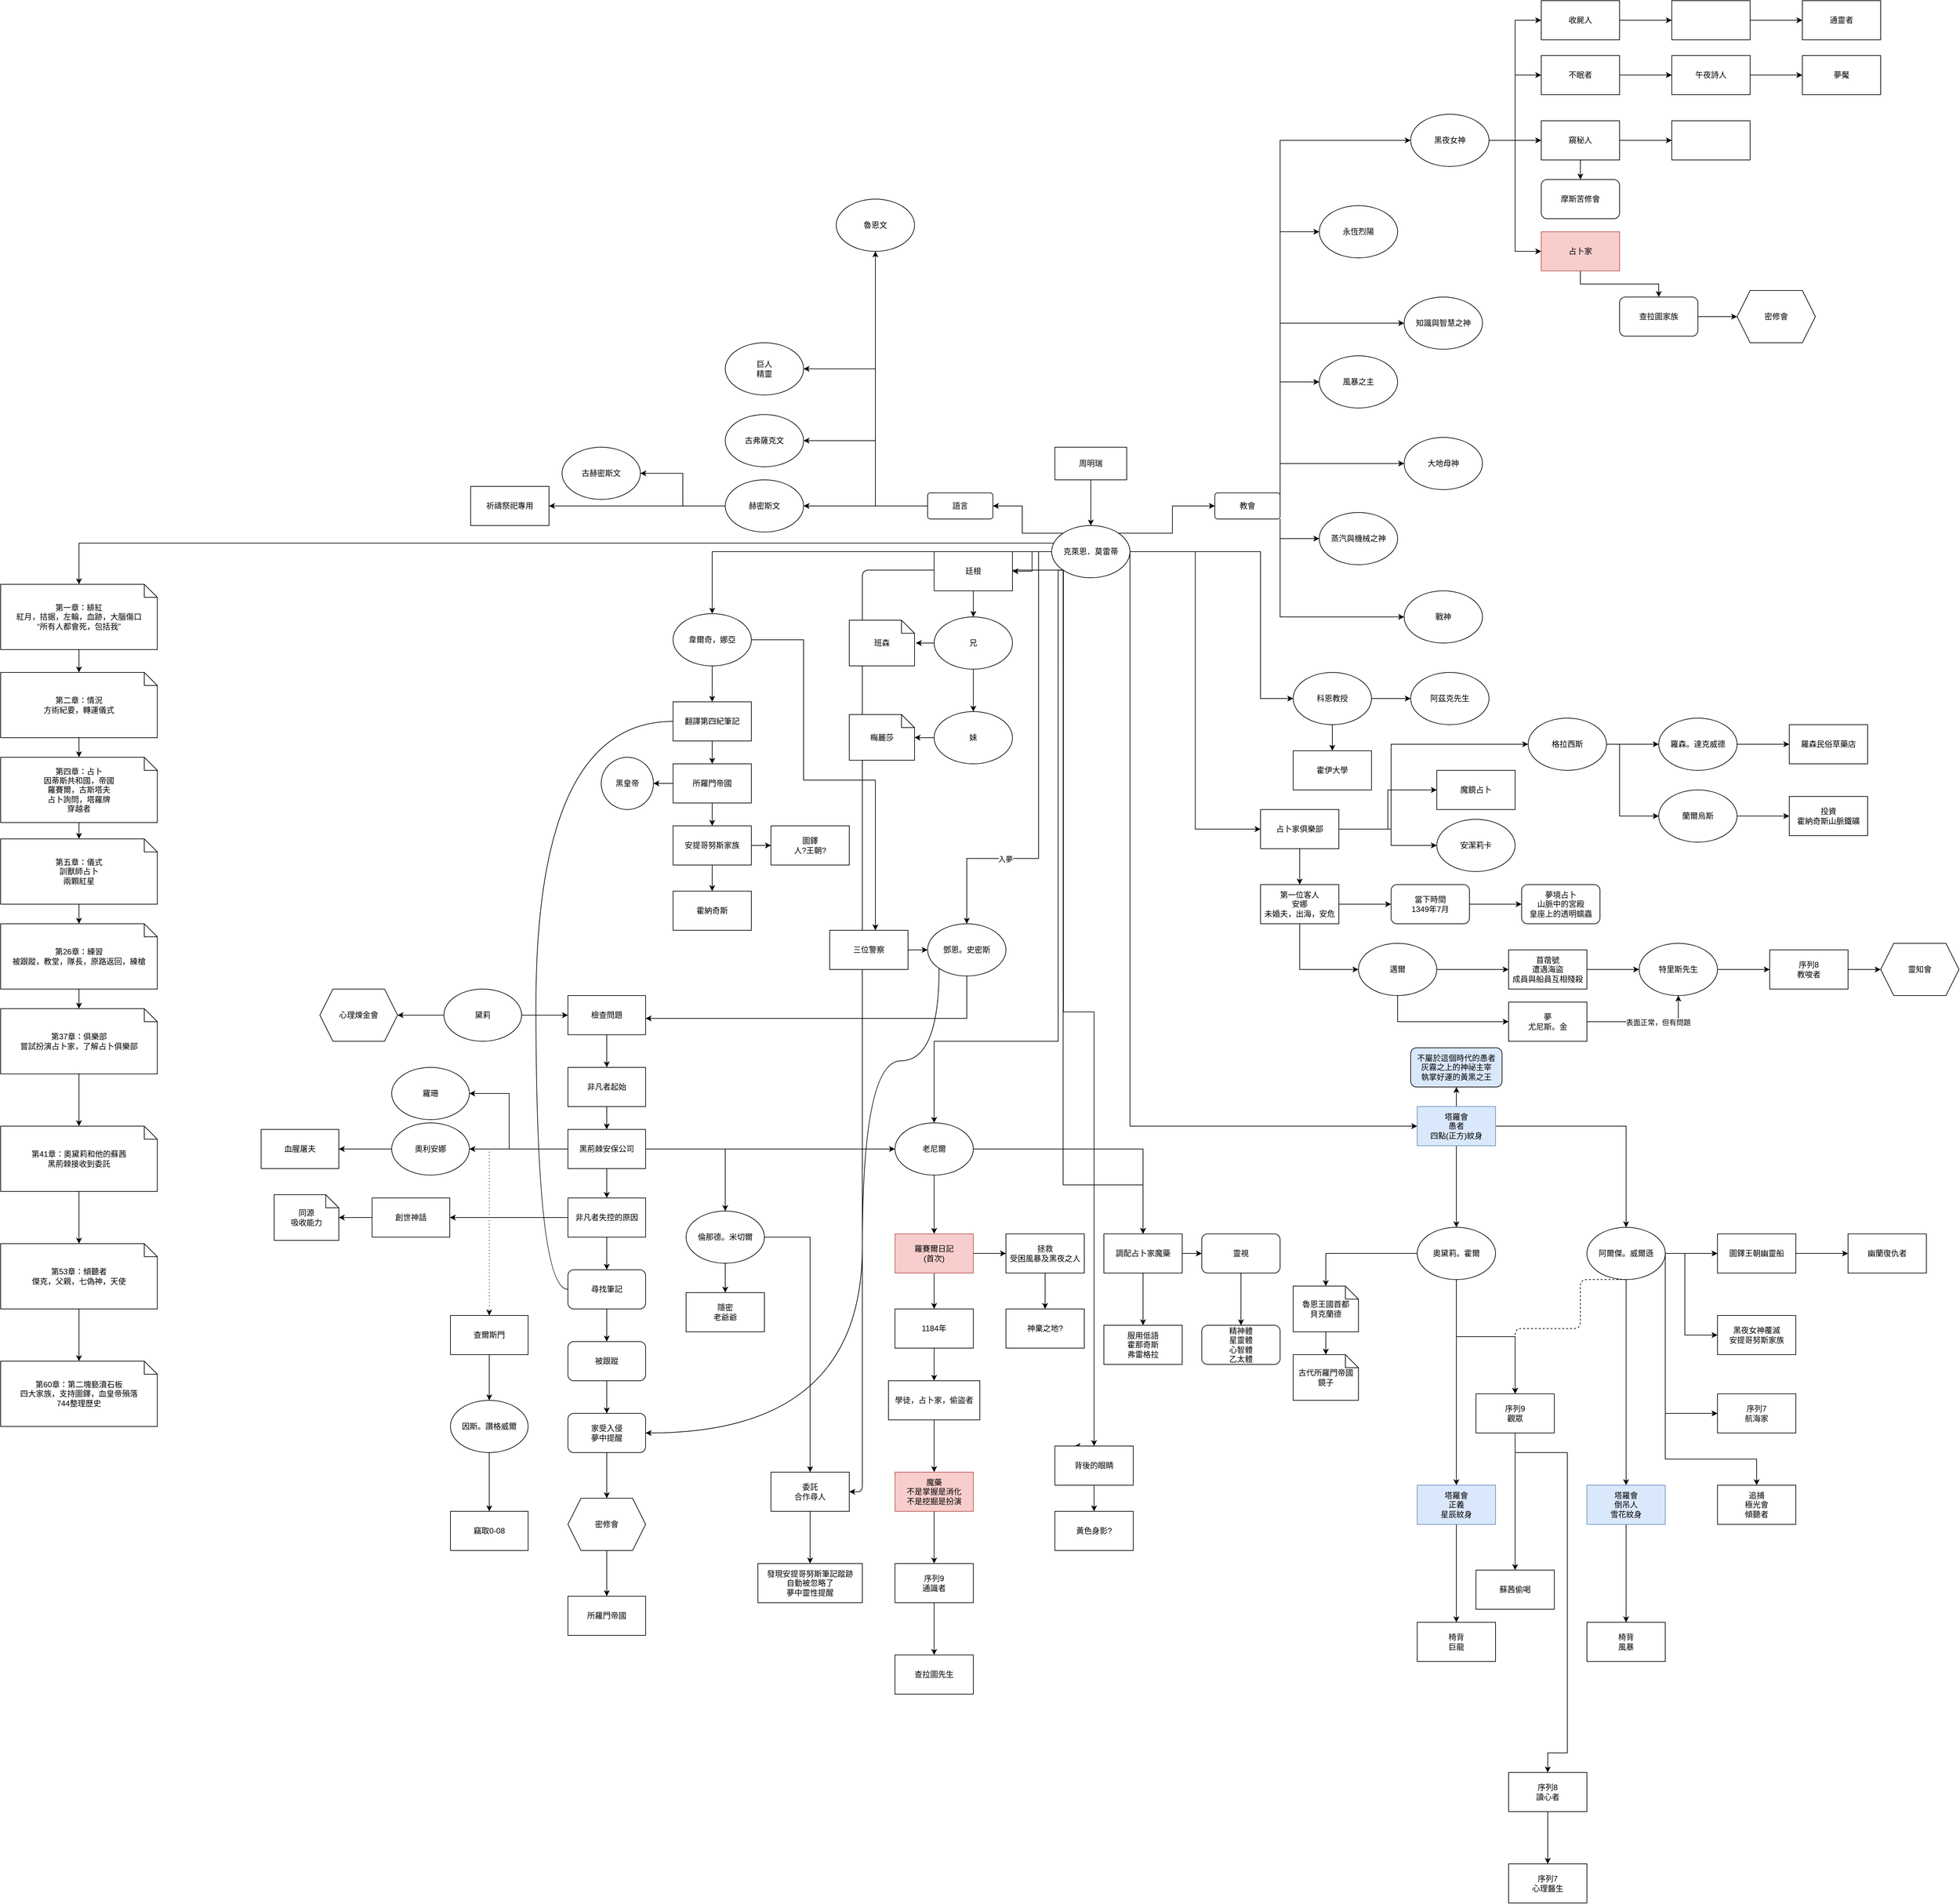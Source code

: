 <mxfile version="24.5.2" type="github">
  <diagram name="第 1 页" id="l93Pntk4si56_7tl0GaE">
    <mxGraphModel dx="2754" dy="1961" grid="1" gridSize="10" guides="1" tooltips="1" connect="1" arrows="1" fold="1" page="1" pageScale="1" pageWidth="827" pageHeight="1169" math="0" shadow="0">
      <root>
        <mxCell id="0" />
        <mxCell id="1" parent="0" />
        <mxCell id="QZMvVKYSNkP1_T-2Btj6-16" style="edgeStyle=orthogonalEdgeStyle;rounded=0;orthogonalLoop=1;jettySize=auto;html=1;exitX=0;exitY=0.5;exitDx=0;exitDy=0;entryX=0.5;entryY=0;entryDx=0;entryDy=0;" parent="1" source="IismxTwG9UXXeM0H7G9D-1" target="QZMvVKYSNkP1_T-2Btj6-3" edge="1">
          <mxGeometry relative="1" as="geometry" />
        </mxCell>
        <mxCell id="QZMvVKYSNkP1_T-2Btj6-26" style="edgeStyle=orthogonalEdgeStyle;rounded=0;orthogonalLoop=1;jettySize=auto;html=1;exitX=1;exitY=0;exitDx=0;exitDy=0;entryX=0;entryY=0.5;entryDx=0;entryDy=0;" parent="1" source="IismxTwG9UXXeM0H7G9D-1" target="QZMvVKYSNkP1_T-2Btj6-25" edge="1">
          <mxGeometry relative="1" as="geometry" />
        </mxCell>
        <mxCell id="QZMvVKYSNkP1_T-2Btj6-34" style="edgeStyle=orthogonalEdgeStyle;rounded=0;orthogonalLoop=1;jettySize=auto;html=1;exitX=0;exitY=0;exitDx=0;exitDy=0;entryX=1;entryY=0.5;entryDx=0;entryDy=0;" parent="1" source="IismxTwG9UXXeM0H7G9D-1" target="QZMvVKYSNkP1_T-2Btj6-33" edge="1">
          <mxGeometry relative="1" as="geometry" />
        </mxCell>
        <mxCell id="K-KHmR-dtGEfEEJEGf6L-7" style="edgeStyle=orthogonalEdgeStyle;rounded=0;orthogonalLoop=1;jettySize=auto;html=1;exitX=0;exitY=1;exitDx=0;exitDy=0;entryX=0.5;entryY=0;entryDx=0;entryDy=0;" parent="1" source="IismxTwG9UXXeM0H7G9D-1" target="QZMvVKYSNkP1_T-2Btj6-4" edge="1">
          <mxGeometry relative="1" as="geometry">
            <Array as="points">
              <mxPoint x="358" y="260" />
              <mxPoint x="220" y="260" />
            </Array>
          </mxGeometry>
        </mxCell>
        <mxCell id="K-KHmR-dtGEfEEJEGf6L-32" value="" style="edgeStyle=orthogonalEdgeStyle;rounded=0;orthogonalLoop=1;jettySize=auto;html=1;" parent="1" source="IismxTwG9UXXeM0H7G9D-1" target="K-KHmR-dtGEfEEJEGf6L-31" edge="1">
          <mxGeometry relative="1" as="geometry">
            <Array as="points">
              <mxPoint x="460" y="690" />
              <mxPoint x="460" y="1140" />
            </Array>
          </mxGeometry>
        </mxCell>
        <mxCell id="K-KHmR-dtGEfEEJEGf6L-46" style="edgeStyle=orthogonalEdgeStyle;rounded=0;orthogonalLoop=1;jettySize=auto;html=1;exitX=0;exitY=0.5;exitDx=0;exitDy=0;entryX=0.5;entryY=0;entryDx=0;entryDy=0;" parent="1" source="IismxTwG9UXXeM0H7G9D-1" target="K-KHmR-dtGEfEEJEGf6L-47" edge="1">
          <mxGeometry relative="1" as="geometry">
            <mxPoint x="-180" y="440" as="targetPoint" />
          </mxGeometry>
        </mxCell>
        <mxCell id="K-KHmR-dtGEfEEJEGf6L-65" value="" style="edgeStyle=orthogonalEdgeStyle;rounded=0;orthogonalLoop=1;jettySize=auto;html=1;" parent="1" source="IismxTwG9UXXeM0H7G9D-1" target="K-KHmR-dtGEfEEJEGf6L-64" edge="1">
          <mxGeometry relative="1" as="geometry" />
        </mxCell>
        <mxCell id="K-KHmR-dtGEfEEJEGf6L-72" style="edgeStyle=orthogonalEdgeStyle;rounded=0;orthogonalLoop=1;jettySize=auto;html=1;exitX=0;exitY=0.5;exitDx=0;exitDy=0;entryX=0.5;entryY=0;entryDx=0;entryDy=0;" parent="1" source="IismxTwG9UXXeM0H7G9D-1" target="K-KHmR-dtGEfEEJEGf6L-70" edge="1">
          <mxGeometry relative="1" as="geometry">
            <Array as="points">
              <mxPoint x="320" y="260" />
              <mxPoint x="320" y="730" />
              <mxPoint x="210" y="730" />
            </Array>
          </mxGeometry>
        </mxCell>
        <mxCell id="K-KHmR-dtGEfEEJEGf6L-73" value="入夢" style="edgeLabel;html=1;align=center;verticalAlign=middle;resizable=0;points=[];" parent="K-KHmR-dtGEfEEJEGf6L-72" vertex="1" connectable="0">
          <mxGeometry x="0.546" y="1" relative="1" as="geometry">
            <mxPoint as="offset" />
          </mxGeometry>
        </mxCell>
        <mxCell id="_m64BonnHY6n9VVR-yjz-38" style="edgeStyle=orthogonalEdgeStyle;rounded=0;orthogonalLoop=1;jettySize=auto;html=1;exitX=0;exitY=1;exitDx=0;exitDy=0;entryX=0.5;entryY=0;entryDx=0;entryDy=0;" edge="1" parent="1" source="IismxTwG9UXXeM0H7G9D-1" target="_m64BonnHY6n9VVR-yjz-36">
          <mxGeometry relative="1" as="geometry">
            <Array as="points">
              <mxPoint x="350" y="288" />
              <mxPoint x="350" y="1010" />
              <mxPoint x="160" y="1010" />
            </Array>
          </mxGeometry>
        </mxCell>
        <mxCell id="_m64BonnHY6n9VVR-yjz-62" style="edgeStyle=orthogonalEdgeStyle;rounded=0;orthogonalLoop=1;jettySize=auto;html=1;exitX=1;exitY=0.5;exitDx=0;exitDy=0;entryX=0;entryY=0.5;entryDx=0;entryDy=0;" edge="1" parent="1" source="IismxTwG9UXXeM0H7G9D-1" target="_m64BonnHY6n9VVR-yjz-60">
          <mxGeometry relative="1" as="geometry">
            <Array as="points">
              <mxPoint x="660" y="260" />
              <mxPoint x="660" y="485" />
            </Array>
          </mxGeometry>
        </mxCell>
        <mxCell id="_m64BonnHY6n9VVR-yjz-92" style="edgeStyle=orthogonalEdgeStyle;rounded=0;orthogonalLoop=1;jettySize=auto;html=1;exitX=0;exitY=1;exitDx=0;exitDy=0;" edge="1" parent="1" source="IismxTwG9UXXeM0H7G9D-1" target="_m64BonnHY6n9VVR-yjz-89">
          <mxGeometry relative="1" as="geometry">
            <Array as="points">
              <mxPoint x="358" y="1230" />
              <mxPoint x="480" y="1230" />
            </Array>
          </mxGeometry>
        </mxCell>
        <mxCell id="_m64BonnHY6n9VVR-yjz-103" style="edgeStyle=orthogonalEdgeStyle;rounded=0;orthogonalLoop=1;jettySize=auto;html=1;entryX=0.25;entryY=0;entryDx=0;entryDy=0;" edge="1" parent="1" target="_m64BonnHY6n9VVR-yjz-101">
          <mxGeometry relative="1" as="geometry">
            <mxPoint x="358" y="288" as="sourcePoint" />
            <Array as="points">
              <mxPoint x="358" y="965" />
              <mxPoint x="405" y="965" />
              <mxPoint x="405" y="1630" />
            </Array>
          </mxGeometry>
        </mxCell>
        <mxCell id="_m64BonnHY6n9VVR-yjz-126" style="edgeStyle=orthogonalEdgeStyle;rounded=1;orthogonalLoop=1;jettySize=auto;html=1;exitX=0;exitY=1;exitDx=0;exitDy=0;curved=0;" edge="1" parent="1" source="IismxTwG9UXXeM0H7G9D-1" target="_m64BonnHY6n9VVR-yjz-119">
          <mxGeometry relative="1" as="geometry">
            <Array as="points">
              <mxPoint x="50" y="288" />
              <mxPoint x="50" y="1700" />
            </Array>
          </mxGeometry>
        </mxCell>
        <mxCell id="_m64BonnHY6n9VVR-yjz-140" value="" style="edgeStyle=orthogonalEdgeStyle;rounded=0;orthogonalLoop=1;jettySize=auto;html=1;" edge="1" parent="1" source="IismxTwG9UXXeM0H7G9D-1" target="_m64BonnHY6n9VVR-yjz-139">
          <mxGeometry relative="1" as="geometry">
            <Array as="points">
              <mxPoint x="560" y="260" />
              <mxPoint x="560" y="685" />
            </Array>
          </mxGeometry>
        </mxCell>
        <mxCell id="IismxTwG9UXXeM0H7G9D-1" value="克萊恩．莫雷蒂" style="ellipse;whiteSpace=wrap;html=1;" parent="1" vertex="1">
          <mxGeometry x="340" y="220" width="120" height="80" as="geometry" />
        </mxCell>
        <mxCell id="IismxTwG9UXXeM0H7G9D-3" style="edgeStyle=orthogonalEdgeStyle;rounded=0;orthogonalLoop=1;jettySize=auto;html=1;exitX=0.5;exitY=1;exitDx=0;exitDy=0;entryX=0.5;entryY=0;entryDx=0;entryDy=0;" parent="1" source="IismxTwG9UXXeM0H7G9D-2" target="IismxTwG9UXXeM0H7G9D-1" edge="1">
          <mxGeometry relative="1" as="geometry" />
        </mxCell>
        <mxCell id="IismxTwG9UXXeM0H7G9D-2" value="周明瑞" style="html=1;whiteSpace=wrap;" parent="1" vertex="1">
          <mxGeometry x="345" y="100" width="110" height="50" as="geometry" />
        </mxCell>
        <mxCell id="QZMvVKYSNkP1_T-2Btj6-22" style="edgeStyle=orthogonalEdgeStyle;rounded=0;orthogonalLoop=1;jettySize=auto;html=1;exitX=0.5;exitY=1;exitDx=0;exitDy=0;exitPerimeter=0;" parent="1" source="QZMvVKYSNkP1_T-2Btj6-1" target="QZMvVKYSNkP1_T-2Btj6-21" edge="1">
          <mxGeometry relative="1" as="geometry" />
        </mxCell>
        <mxCell id="QZMvVKYSNkP1_T-2Btj6-1" value="&lt;div&gt;第一章：緋紅&lt;/div&gt;紅月，拮据，左輪，血跡，大腦傷口&lt;br&gt;“所有人都會死，包括我”" style="shape=note;size=20;whiteSpace=wrap;html=1;" parent="1" vertex="1">
          <mxGeometry x="-1270" y="310" width="240" height="100" as="geometry" />
        </mxCell>
        <mxCell id="QZMvVKYSNkP1_T-2Btj6-3" value="兄" style="ellipse;whiteSpace=wrap;html=1;" parent="1" vertex="1">
          <mxGeometry x="160" y="360" width="120" height="80" as="geometry" />
        </mxCell>
        <mxCell id="K-KHmR-dtGEfEEJEGf6L-6" value="" style="edgeStyle=orthogonalEdgeStyle;rounded=0;orthogonalLoop=1;jettySize=auto;html=1;" parent="1" source="QZMvVKYSNkP1_T-2Btj6-4" target="QZMvVKYSNkP1_T-2Btj6-23" edge="1">
          <mxGeometry relative="1" as="geometry" />
        </mxCell>
        <mxCell id="QZMvVKYSNkP1_T-2Btj6-4" value="妹" style="ellipse;whiteSpace=wrap;html=1;" parent="1" vertex="1">
          <mxGeometry x="160" y="505" width="120" height="80" as="geometry" />
        </mxCell>
        <mxCell id="QZMvVKYSNkP1_T-2Btj6-15" style="edgeStyle=orthogonalEdgeStyle;rounded=0;orthogonalLoop=1;jettySize=auto;html=1;exitX=0.025;exitY=0.338;exitDx=0;exitDy=0;entryX=0.5;entryY=0;entryDx=0;entryDy=0;entryPerimeter=0;exitPerimeter=0;" parent="1" source="IismxTwG9UXXeM0H7G9D-1" target="QZMvVKYSNkP1_T-2Btj6-1" edge="1">
          <mxGeometry relative="1" as="geometry" />
        </mxCell>
        <mxCell id="QZMvVKYSNkP1_T-2Btj6-18" value="班森" style="shape=note;size=20;whiteSpace=wrap;html=1;" parent="1" vertex="1">
          <mxGeometry x="30" y="365" width="100" height="70" as="geometry" />
        </mxCell>
        <mxCell id="QZMvVKYSNkP1_T-2Btj6-20" style="edgeStyle=orthogonalEdgeStyle;rounded=0;orthogonalLoop=1;jettySize=auto;html=1;exitX=0;exitY=0.5;exitDx=0;exitDy=0;entryX=1.02;entryY=0.5;entryDx=0;entryDy=0;entryPerimeter=0;" parent="1" source="QZMvVKYSNkP1_T-2Btj6-3" target="QZMvVKYSNkP1_T-2Btj6-18" edge="1">
          <mxGeometry relative="1" as="geometry" />
        </mxCell>
        <mxCell id="QZMvVKYSNkP1_T-2Btj6-46" value="" style="edgeStyle=orthogonalEdgeStyle;rounded=0;orthogonalLoop=1;jettySize=auto;html=1;" parent="1" source="QZMvVKYSNkP1_T-2Btj6-21" target="QZMvVKYSNkP1_T-2Btj6-45" edge="1">
          <mxGeometry relative="1" as="geometry" />
        </mxCell>
        <mxCell id="QZMvVKYSNkP1_T-2Btj6-21" value="&lt;div&gt;第二章：情況&lt;/div&gt;&lt;div&gt;方術紀要，轉運儀式&lt;/div&gt;" style="shape=note;size=20;whiteSpace=wrap;html=1;" parent="1" vertex="1">
          <mxGeometry x="-1270" y="445" width="240" height="100" as="geometry" />
        </mxCell>
        <mxCell id="QZMvVKYSNkP1_T-2Btj6-23" value="梅麗莎" style="shape=note;size=20;whiteSpace=wrap;html=1;" parent="1" vertex="1">
          <mxGeometry x="30" y="509.5" width="100" height="70" as="geometry" />
        </mxCell>
        <mxCell id="QZMvVKYSNkP1_T-2Btj6-30" style="edgeStyle=orthogonalEdgeStyle;rounded=0;orthogonalLoop=1;jettySize=auto;html=1;exitX=1;exitY=0.5;exitDx=0;exitDy=0;entryX=0;entryY=0.5;entryDx=0;entryDy=0;" parent="1" source="QZMvVKYSNkP1_T-2Btj6-25" target="QZMvVKYSNkP1_T-2Btj6-28" edge="1">
          <mxGeometry relative="1" as="geometry">
            <Array as="points">
              <mxPoint x="690" />
            </Array>
          </mxGeometry>
        </mxCell>
        <mxCell id="QZMvVKYSNkP1_T-2Btj6-31" style="edgeStyle=orthogonalEdgeStyle;rounded=0;orthogonalLoop=1;jettySize=auto;html=1;exitX=1;exitY=0;exitDx=0;exitDy=0;entryX=0;entryY=0.5;entryDx=0;entryDy=0;" parent="1" source="QZMvVKYSNkP1_T-2Btj6-25" target="QZMvVKYSNkP1_T-2Btj6-27" edge="1">
          <mxGeometry relative="1" as="geometry" />
        </mxCell>
        <mxCell id="QZMvVKYSNkP1_T-2Btj6-32" style="edgeStyle=orthogonalEdgeStyle;rounded=0;orthogonalLoop=1;jettySize=auto;html=1;exitX=1;exitY=1;exitDx=0;exitDy=0;entryX=0;entryY=0.5;entryDx=0;entryDy=0;" parent="1" source="QZMvVKYSNkP1_T-2Btj6-25" target="QZMvVKYSNkP1_T-2Btj6-29" edge="1">
          <mxGeometry relative="1" as="geometry" />
        </mxCell>
        <mxCell id="QZMvVKYSNkP1_T-2Btj6-41" style="edgeStyle=orthogonalEdgeStyle;rounded=0;orthogonalLoop=1;jettySize=auto;html=1;exitX=1;exitY=1;exitDx=0;exitDy=0;entryX=0;entryY=0.5;entryDx=0;entryDy=0;" parent="1" source="QZMvVKYSNkP1_T-2Btj6-25" target="QZMvVKYSNkP1_T-2Btj6-40" edge="1">
          <mxGeometry relative="1" as="geometry" />
        </mxCell>
        <mxCell id="QZMvVKYSNkP1_T-2Btj6-44" style="edgeStyle=orthogonalEdgeStyle;rounded=0;orthogonalLoop=1;jettySize=auto;html=1;exitX=1;exitY=0;exitDx=0;exitDy=0;entryX=0;entryY=0.5;entryDx=0;entryDy=0;" parent="1" source="QZMvVKYSNkP1_T-2Btj6-25" target="QZMvVKYSNkP1_T-2Btj6-37" edge="1">
          <mxGeometry relative="1" as="geometry" />
        </mxCell>
        <mxCell id="K-KHmR-dtGEfEEJEGf6L-33" style="edgeStyle=orthogonalEdgeStyle;rounded=0;orthogonalLoop=1;jettySize=auto;html=1;exitX=1;exitY=0.5;exitDx=0;exitDy=0;entryX=0;entryY=0.5;entryDx=0;entryDy=0;" parent="1" source="QZMvVKYSNkP1_T-2Btj6-25" target="QZMvVKYSNkP1_T-2Btj6-38" edge="1">
          <mxGeometry relative="1" as="geometry">
            <Array as="points">
              <mxPoint x="690" y="-90" />
            </Array>
          </mxGeometry>
        </mxCell>
        <mxCell id="K-KHmR-dtGEfEEJEGf6L-34" style="edgeStyle=orthogonalEdgeStyle;rounded=0;orthogonalLoop=1;jettySize=auto;html=1;exitX=1;exitY=0.5;exitDx=0;exitDy=0;entryX=0;entryY=0.5;entryDx=0;entryDy=0;" parent="1" source="QZMvVKYSNkP1_T-2Btj6-25" target="QZMvVKYSNkP1_T-2Btj6-39" edge="1">
          <mxGeometry relative="1" as="geometry">
            <Array as="points">
              <mxPoint x="690" y="125" />
            </Array>
          </mxGeometry>
        </mxCell>
        <mxCell id="QZMvVKYSNkP1_T-2Btj6-25" value="教會" style="rounded=1;arcSize=10;whiteSpace=wrap;html=1;align=center;" parent="1" vertex="1">
          <mxGeometry x="590" y="170" width="100" height="40" as="geometry" />
        </mxCell>
        <mxCell id="_m64BonnHY6n9VVR-yjz-77" value="" style="edgeStyle=orthogonalEdgeStyle;rounded=0;orthogonalLoop=1;jettySize=auto;html=1;" edge="1" parent="1" source="QZMvVKYSNkP1_T-2Btj6-27" target="_m64BonnHY6n9VVR-yjz-76">
          <mxGeometry relative="1" as="geometry" />
        </mxCell>
        <mxCell id="_m64BonnHY6n9VVR-yjz-79" style="edgeStyle=orthogonalEdgeStyle;rounded=0;orthogonalLoop=1;jettySize=auto;html=1;exitX=1;exitY=0.5;exitDx=0;exitDy=0;entryX=0;entryY=0.5;entryDx=0;entryDy=0;" edge="1" parent="1" source="QZMvVKYSNkP1_T-2Btj6-27" target="_m64BonnHY6n9VVR-yjz-78">
          <mxGeometry relative="1" as="geometry" />
        </mxCell>
        <mxCell id="_m64BonnHY6n9VVR-yjz-88" style="edgeStyle=orthogonalEdgeStyle;rounded=0;orthogonalLoop=1;jettySize=auto;html=1;exitX=1;exitY=0.5;exitDx=0;exitDy=0;entryX=0;entryY=0.5;entryDx=0;entryDy=0;" edge="1" parent="1" source="QZMvVKYSNkP1_T-2Btj6-27" target="_m64BonnHY6n9VVR-yjz-87">
          <mxGeometry relative="1" as="geometry" />
        </mxCell>
        <mxCell id="_m64BonnHY6n9VVR-yjz-132" style="edgeStyle=orthogonalEdgeStyle;rounded=0;orthogonalLoop=1;jettySize=auto;html=1;exitX=1;exitY=0.5;exitDx=0;exitDy=0;entryX=0;entryY=0.5;entryDx=0;entryDy=0;" edge="1" parent="1" source="QZMvVKYSNkP1_T-2Btj6-27" target="_m64BonnHY6n9VVR-yjz-131">
          <mxGeometry relative="1" as="geometry" />
        </mxCell>
        <mxCell id="QZMvVKYSNkP1_T-2Btj6-27" value="黑夜女神" style="ellipse;whiteSpace=wrap;html=1;" parent="1" vertex="1">
          <mxGeometry x="890" y="-410" width="120" height="80" as="geometry" />
        </mxCell>
        <mxCell id="QZMvVKYSNkP1_T-2Btj6-28" value="風暴之主" style="ellipse;whiteSpace=wrap;html=1;" parent="1" vertex="1">
          <mxGeometry x="750" y="-40" width="120" height="80" as="geometry" />
        </mxCell>
        <mxCell id="QZMvVKYSNkP1_T-2Btj6-29" value="蒸汽與機械之神" style="ellipse;whiteSpace=wrap;html=1;" parent="1" vertex="1">
          <mxGeometry x="750" y="200" width="120" height="80" as="geometry" />
        </mxCell>
        <mxCell id="QZMvVKYSNkP1_T-2Btj6-36" style="edgeStyle=orthogonalEdgeStyle;rounded=0;orthogonalLoop=1;jettySize=auto;html=1;exitX=0;exitY=0.5;exitDx=0;exitDy=0;entryX=1;entryY=0.5;entryDx=0;entryDy=0;" parent="1" source="QZMvVKYSNkP1_T-2Btj6-33" target="K-KHmR-dtGEfEEJEGf6L-2" edge="1">
          <mxGeometry relative="1" as="geometry" />
        </mxCell>
        <mxCell id="K-KHmR-dtGEfEEJEGf6L-3" style="edgeStyle=orthogonalEdgeStyle;rounded=0;orthogonalLoop=1;jettySize=auto;html=1;exitX=0;exitY=0.5;exitDx=0;exitDy=0;entryX=1;entryY=0.5;entryDx=0;entryDy=0;" parent="1" source="QZMvVKYSNkP1_T-2Btj6-33" target="QZMvVKYSNkP1_T-2Btj6-35" edge="1">
          <mxGeometry relative="1" as="geometry">
            <Array as="points">
              <mxPoint x="70" y="190" />
              <mxPoint x="70" y="90" />
            </Array>
          </mxGeometry>
        </mxCell>
        <mxCell id="K-KHmR-dtGEfEEJEGf6L-4" style="edgeStyle=orthogonalEdgeStyle;rounded=0;orthogonalLoop=1;jettySize=auto;html=1;exitX=0;exitY=0.5;exitDx=0;exitDy=0;entryX=0.5;entryY=1;entryDx=0;entryDy=0;" parent="1" source="QZMvVKYSNkP1_T-2Btj6-33" target="K-KHmR-dtGEfEEJEGf6L-1" edge="1">
          <mxGeometry relative="1" as="geometry">
            <Array as="points">
              <mxPoint x="70" y="190" />
            </Array>
          </mxGeometry>
        </mxCell>
        <mxCell id="K-KHmR-dtGEfEEJEGf6L-45" style="edgeStyle=orthogonalEdgeStyle;rounded=0;orthogonalLoop=1;jettySize=auto;html=1;exitX=0;exitY=0.5;exitDx=0;exitDy=0;entryX=1;entryY=0.5;entryDx=0;entryDy=0;" parent="1" target="K-KHmR-dtGEfEEJEGf6L-44" edge="1">
          <mxGeometry relative="1" as="geometry">
            <mxPoint x="170" y="190" as="sourcePoint" />
            <mxPoint x="-30" y="-120" as="targetPoint" />
            <Array as="points">
              <mxPoint x="70" y="190" />
              <mxPoint x="70" y="-20" />
            </Array>
          </mxGeometry>
        </mxCell>
        <mxCell id="QZMvVKYSNkP1_T-2Btj6-33" value="語言" style="rounded=1;arcSize=10;whiteSpace=wrap;html=1;align=center;" parent="1" vertex="1">
          <mxGeometry x="150" y="170" width="100" height="40" as="geometry" />
        </mxCell>
        <mxCell id="QZMvVKYSNkP1_T-2Btj6-35" value="古弗薩克文" style="ellipse;whiteSpace=wrap;html=1;" parent="1" vertex="1">
          <mxGeometry x="-160" y="50" width="120" height="80" as="geometry" />
        </mxCell>
        <mxCell id="QZMvVKYSNkP1_T-2Btj6-37" value="永恆烈陽" style="ellipse;whiteSpace=wrap;html=1;" parent="1" vertex="1">
          <mxGeometry x="750" y="-270" width="120" height="80" as="geometry" />
        </mxCell>
        <mxCell id="QZMvVKYSNkP1_T-2Btj6-38" value="知識與智慧之神" style="ellipse;whiteSpace=wrap;html=1;" parent="1" vertex="1">
          <mxGeometry x="880" y="-130" width="120" height="80" as="geometry" />
        </mxCell>
        <mxCell id="QZMvVKYSNkP1_T-2Btj6-39" value="大地母神" style="ellipse;whiteSpace=wrap;html=1;" parent="1" vertex="1">
          <mxGeometry x="880" y="85" width="120" height="80" as="geometry" />
        </mxCell>
        <mxCell id="QZMvVKYSNkP1_T-2Btj6-40" value="戰神" style="ellipse;whiteSpace=wrap;html=1;" parent="1" vertex="1">
          <mxGeometry x="880" y="320" width="120" height="80" as="geometry" />
        </mxCell>
        <mxCell id="K-KHmR-dtGEfEEJEGf6L-12" value="" style="edgeStyle=orthogonalEdgeStyle;rounded=0;orthogonalLoop=1;jettySize=auto;html=1;" parent="1" source="QZMvVKYSNkP1_T-2Btj6-45" target="K-KHmR-dtGEfEEJEGf6L-11" edge="1">
          <mxGeometry relative="1" as="geometry" />
        </mxCell>
        <mxCell id="QZMvVKYSNkP1_T-2Btj6-45" value="&lt;div&gt;第四章：占卜&lt;/div&gt;&lt;div&gt;因蒂斯共和國，帝國&lt;/div&gt;&lt;div&gt;羅賽爾，古斯塔夫&lt;/div&gt;&lt;div&gt;占卜詢問，塔羅牌&lt;/div&gt;&lt;div&gt;穿越者&lt;/div&gt;" style="shape=note;size=20;whiteSpace=wrap;html=1;" parent="1" vertex="1">
          <mxGeometry x="-1270" y="575" width="240" height="100" as="geometry" />
        </mxCell>
        <mxCell id="K-KHmR-dtGEfEEJEGf6L-1" value="魯恩文" style="ellipse;whiteSpace=wrap;html=1;" parent="1" vertex="1">
          <mxGeometry x="10" y="-280" width="120" height="80" as="geometry" />
        </mxCell>
        <mxCell id="K-KHmR-dtGEfEEJEGf6L-22" value="" style="edgeStyle=orthogonalEdgeStyle;rounded=0;orthogonalLoop=1;jettySize=auto;html=1;" parent="1" source="K-KHmR-dtGEfEEJEGf6L-2" target="K-KHmR-dtGEfEEJEGf6L-21" edge="1">
          <mxGeometry relative="1" as="geometry" />
        </mxCell>
        <mxCell id="K-KHmR-dtGEfEEJEGf6L-26" style="edgeStyle=orthogonalEdgeStyle;rounded=0;orthogonalLoop=1;jettySize=auto;html=1;exitX=0;exitY=0.5;exitDx=0;exitDy=0;entryX=1;entryY=0.5;entryDx=0;entryDy=0;" parent="1" source="K-KHmR-dtGEfEEJEGf6L-2" target="K-KHmR-dtGEfEEJEGf6L-25" edge="1">
          <mxGeometry relative="1" as="geometry">
            <Array as="points">
              <mxPoint x="-225" y="190" />
              <mxPoint x="-225" y="140" />
            </Array>
          </mxGeometry>
        </mxCell>
        <mxCell id="K-KHmR-dtGEfEEJEGf6L-2" value="赫密斯文" style="ellipse;whiteSpace=wrap;html=1;" parent="1" vertex="1">
          <mxGeometry x="-160" y="150" width="120" height="80" as="geometry" />
        </mxCell>
        <mxCell id="K-KHmR-dtGEfEEJEGf6L-35" style="edgeStyle=orthogonalEdgeStyle;rounded=1;orthogonalLoop=1;jettySize=auto;html=1;exitX=0.5;exitY=1;exitDx=0;exitDy=0;entryX=0.5;entryY=0;entryDx=0;entryDy=0;curved=0;dashed=1;" parent="1" source="K-KHmR-dtGEfEEJEGf6L-5" target="K-KHmR-dtGEfEEJEGf6L-27" edge="1">
          <mxGeometry relative="1" as="geometry">
            <Array as="points">
              <mxPoint x="1150" y="1375" />
              <mxPoint x="1150" y="1450" />
              <mxPoint x="1050" y="1450" />
            </Array>
          </mxGeometry>
        </mxCell>
        <mxCell id="K-KHmR-dtGEfEEJEGf6L-39" value="" style="edgeStyle=orthogonalEdgeStyle;rounded=0;orthogonalLoop=1;jettySize=auto;html=1;" parent="1" source="K-KHmR-dtGEfEEJEGf6L-5" target="K-KHmR-dtGEfEEJEGf6L-38" edge="1">
          <mxGeometry relative="1" as="geometry" />
        </mxCell>
        <mxCell id="K-KHmR-dtGEfEEJEGf6L-43" value="" style="edgeStyle=orthogonalEdgeStyle;rounded=0;orthogonalLoop=1;jettySize=auto;html=1;" parent="1" source="K-KHmR-dtGEfEEJEGf6L-5" target="K-KHmR-dtGEfEEJEGf6L-42" edge="1">
          <mxGeometry relative="1" as="geometry" />
        </mxCell>
        <mxCell id="_m64BonnHY6n9VVR-yjz-108" value="" style="edgeStyle=orthogonalEdgeStyle;rounded=0;orthogonalLoop=1;jettySize=auto;html=1;" edge="1" parent="1" source="K-KHmR-dtGEfEEJEGf6L-5" target="_m64BonnHY6n9VVR-yjz-107">
          <mxGeometry relative="1" as="geometry">
            <Array as="points">
              <mxPoint x="1310" y="1335" />
              <mxPoint x="1310" y="1460" />
            </Array>
          </mxGeometry>
        </mxCell>
        <mxCell id="_m64BonnHY6n9VVR-yjz-114" value="" style="edgeStyle=orthogonalEdgeStyle;rounded=0;orthogonalLoop=1;jettySize=auto;html=1;" edge="1" parent="1" source="K-KHmR-dtGEfEEJEGf6L-5" target="_m64BonnHY6n9VVR-yjz-113">
          <mxGeometry relative="1" as="geometry">
            <Array as="points">
              <mxPoint x="1280" y="1580" />
            </Array>
          </mxGeometry>
        </mxCell>
        <mxCell id="_m64BonnHY6n9VVR-yjz-144" value="" style="edgeStyle=orthogonalEdgeStyle;rounded=0;orthogonalLoop=1;jettySize=auto;html=1;" edge="1" parent="1" source="K-KHmR-dtGEfEEJEGf6L-5" target="_m64BonnHY6n9VVR-yjz-143">
          <mxGeometry relative="1" as="geometry">
            <Array as="points">
              <mxPoint x="1280" y="1650" />
              <mxPoint x="1420" y="1650" />
            </Array>
          </mxGeometry>
        </mxCell>
        <mxCell id="K-KHmR-dtGEfEEJEGf6L-5" value="阿爾傑。威爾遜" style="ellipse;whiteSpace=wrap;html=1;" parent="1" vertex="1">
          <mxGeometry x="1160" y="1295" width="120" height="80" as="geometry" />
        </mxCell>
        <mxCell id="K-KHmR-dtGEfEEJEGf6L-14" style="edgeStyle=orthogonalEdgeStyle;rounded=0;orthogonalLoop=1;jettySize=auto;html=1;exitX=0;exitY=0.5;exitDx=0;exitDy=0;" parent="1" source="K-KHmR-dtGEfEEJEGf6L-8" target="K-KHmR-dtGEfEEJEGf6L-13" edge="1">
          <mxGeometry relative="1" as="geometry" />
        </mxCell>
        <mxCell id="K-KHmR-dtGEfEEJEGf6L-28" value="" style="edgeStyle=orthogonalEdgeStyle;rounded=0;orthogonalLoop=1;jettySize=auto;html=1;" parent="1" source="K-KHmR-dtGEfEEJEGf6L-8" target="K-KHmR-dtGEfEEJEGf6L-27" edge="1">
          <mxGeometry relative="1" as="geometry" />
        </mxCell>
        <mxCell id="K-KHmR-dtGEfEEJEGf6L-37" value="" style="edgeStyle=orthogonalEdgeStyle;rounded=0;orthogonalLoop=1;jettySize=auto;html=1;" parent="1" source="K-KHmR-dtGEfEEJEGf6L-8" target="K-KHmR-dtGEfEEJEGf6L-36" edge="1">
          <mxGeometry relative="1" as="geometry" />
        </mxCell>
        <mxCell id="K-KHmR-dtGEfEEJEGf6L-8" value="奧黛莉。霍爾" style="ellipse;whiteSpace=wrap;html=1;" parent="1" vertex="1">
          <mxGeometry x="900" y="1295" width="120" height="80" as="geometry" />
        </mxCell>
        <mxCell id="_m64BonnHY6n9VVR-yjz-109" value="" style="edgeStyle=orthogonalEdgeStyle;rounded=0;orthogonalLoop=1;jettySize=auto;html=1;" edge="1" parent="1" source="K-KHmR-dtGEfEEJEGf6L-11" target="_m64BonnHY6n9VVR-yjz-66">
          <mxGeometry relative="1" as="geometry" />
        </mxCell>
        <mxCell id="K-KHmR-dtGEfEEJEGf6L-11" value="&lt;div&gt;第五章：儀式&lt;/div&gt;&lt;div&gt;訓獸師占卜&lt;/div&gt;&lt;div&gt;兩顆紅星&lt;/div&gt;" style="shape=note;size=20;whiteSpace=wrap;html=1;" parent="1" vertex="1">
          <mxGeometry x="-1270" y="700" width="240" height="100" as="geometry" />
        </mxCell>
        <mxCell id="K-KHmR-dtGEfEEJEGf6L-41" value="" style="edgeStyle=orthogonalEdgeStyle;rounded=0;orthogonalLoop=1;jettySize=auto;html=1;" parent="1" source="K-KHmR-dtGEfEEJEGf6L-13" target="K-KHmR-dtGEfEEJEGf6L-15" edge="1">
          <mxGeometry relative="1" as="geometry" />
        </mxCell>
        <mxCell id="K-KHmR-dtGEfEEJEGf6L-13" value="魯恩王國首都&lt;div&gt;貝克蘭德&lt;/div&gt;" style="shape=note;size=20;whiteSpace=wrap;html=1;" parent="1" vertex="1">
          <mxGeometry x="710" y="1385" width="100" height="70" as="geometry" />
        </mxCell>
        <mxCell id="K-KHmR-dtGEfEEJEGf6L-15" value="古代所羅門帝國&lt;div&gt;鏡子&lt;/div&gt;" style="shape=note;size=20;whiteSpace=wrap;html=1;" parent="1" vertex="1">
          <mxGeometry x="710" y="1490" width="100" height="70" as="geometry" />
        </mxCell>
        <mxCell id="K-KHmR-dtGEfEEJEGf6L-21" value="祈禱祭祀專用" style="whiteSpace=wrap;html=1;" parent="1" vertex="1">
          <mxGeometry x="-550" y="160" width="120" height="60" as="geometry" />
        </mxCell>
        <mxCell id="K-KHmR-dtGEfEEJEGf6L-25" value="古赫密斯文" style="ellipse;whiteSpace=wrap;html=1;" parent="1" vertex="1">
          <mxGeometry x="-410" y="100" width="120" height="80" as="geometry" />
        </mxCell>
        <mxCell id="_m64BonnHY6n9VVR-yjz-116" value="" style="edgeStyle=orthogonalEdgeStyle;rounded=0;orthogonalLoop=1;jettySize=auto;html=1;" edge="1" parent="1" source="K-KHmR-dtGEfEEJEGf6L-27" target="_m64BonnHY6n9VVR-yjz-115">
          <mxGeometry relative="1" as="geometry" />
        </mxCell>
        <mxCell id="_m64BonnHY6n9VVR-yjz-175" style="edgeStyle=orthogonalEdgeStyle;rounded=0;orthogonalLoop=1;jettySize=auto;html=1;exitX=0.5;exitY=1;exitDx=0;exitDy=0;entryX=0.5;entryY=0;entryDx=0;entryDy=0;" edge="1" parent="1" source="K-KHmR-dtGEfEEJEGf6L-27" target="_m64BonnHY6n9VVR-yjz-173">
          <mxGeometry relative="1" as="geometry">
            <Array as="points">
              <mxPoint x="1050" y="1640" />
              <mxPoint x="1130" y="1640" />
              <mxPoint x="1130" y="2100" />
              <mxPoint x="1100" y="2100" />
            </Array>
          </mxGeometry>
        </mxCell>
        <mxCell id="K-KHmR-dtGEfEEJEGf6L-27" value="&lt;div&gt;序列9&lt;br&gt;&lt;/div&gt;觀眾" style="whiteSpace=wrap;html=1;" parent="1" vertex="1">
          <mxGeometry x="990" y="1550" width="120" height="60" as="geometry" />
        </mxCell>
        <mxCell id="_m64BonnHY6n9VVR-yjz-34" style="edgeStyle=orthogonalEdgeStyle;rounded=0;orthogonalLoop=1;jettySize=auto;html=1;exitX=0.5;exitY=1;exitDx=0;exitDy=0;entryX=0.5;entryY=0;entryDx=0;entryDy=0;" edge="1" parent="1" source="K-KHmR-dtGEfEEJEGf6L-31" target="K-KHmR-dtGEfEEJEGf6L-8">
          <mxGeometry relative="1" as="geometry" />
        </mxCell>
        <mxCell id="_m64BonnHY6n9VVR-yjz-35" style="edgeStyle=orthogonalEdgeStyle;rounded=0;orthogonalLoop=1;jettySize=auto;html=1;exitX=1;exitY=0.5;exitDx=0;exitDy=0;entryX=0.5;entryY=0;entryDx=0;entryDy=0;" edge="1" parent="1" source="K-KHmR-dtGEfEEJEGf6L-31" target="K-KHmR-dtGEfEEJEGf6L-5">
          <mxGeometry relative="1" as="geometry" />
        </mxCell>
        <mxCell id="_m64BonnHY6n9VVR-yjz-179" value="" style="edgeStyle=orthogonalEdgeStyle;rounded=0;orthogonalLoop=1;jettySize=auto;html=1;" edge="1" parent="1" source="K-KHmR-dtGEfEEJEGf6L-31" target="_m64BonnHY6n9VVR-yjz-178">
          <mxGeometry relative="1" as="geometry" />
        </mxCell>
        <mxCell id="K-KHmR-dtGEfEEJEGf6L-31" value="&lt;div&gt;塔羅會&lt;/div&gt;愚者&lt;div&gt;四點(正方)紋身&lt;/div&gt;" style="whiteSpace=wrap;html=1;fillColor=#dae8fc;strokeColor=#6c8ebf;" parent="1" vertex="1">
          <mxGeometry x="900" y="1110" width="120" height="60" as="geometry" />
        </mxCell>
        <mxCell id="_m64BonnHY6n9VVR-yjz-163" value="" style="edgeStyle=orthogonalEdgeStyle;rounded=0;orthogonalLoop=1;jettySize=auto;html=1;" edge="1" parent="1" source="K-KHmR-dtGEfEEJEGf6L-36" target="_m64BonnHY6n9VVR-yjz-162">
          <mxGeometry relative="1" as="geometry" />
        </mxCell>
        <mxCell id="K-KHmR-dtGEfEEJEGf6L-36" value="&lt;div&gt;塔羅會&lt;/div&gt;正義&lt;div&gt;星辰紋身&lt;/div&gt;" style="whiteSpace=wrap;html=1;fillColor=#dae8fc;strokeColor=#6c8ebf;" parent="1" vertex="1">
          <mxGeometry x="900" y="1690" width="120" height="60" as="geometry" />
        </mxCell>
        <mxCell id="_m64BonnHY6n9VVR-yjz-165" value="" style="edgeStyle=orthogonalEdgeStyle;rounded=0;orthogonalLoop=1;jettySize=auto;html=1;" edge="1" parent="1" source="K-KHmR-dtGEfEEJEGf6L-38" target="_m64BonnHY6n9VVR-yjz-164">
          <mxGeometry relative="1" as="geometry" />
        </mxCell>
        <mxCell id="K-KHmR-dtGEfEEJEGf6L-38" value="&lt;div&gt;塔羅會&lt;/div&gt;&lt;div&gt;倒吊人&lt;/div&gt;&lt;div&gt;雪花紋身&lt;/div&gt;" style="whiteSpace=wrap;html=1;fillColor=#dae8fc;strokeColor=#6c8ebf;" parent="1" vertex="1">
          <mxGeometry x="1160" y="1690" width="120" height="60" as="geometry" />
        </mxCell>
        <mxCell id="_m64BonnHY6n9VVR-yjz-204" value="" style="edgeStyle=orthogonalEdgeStyle;rounded=0;orthogonalLoop=1;jettySize=auto;html=1;" edge="1" parent="1" source="K-KHmR-dtGEfEEJEGf6L-42" target="_m64BonnHY6n9VVR-yjz-203">
          <mxGeometry relative="1" as="geometry" />
        </mxCell>
        <mxCell id="K-KHmR-dtGEfEEJEGf6L-42" value="圖鐸王朝幽靈船" style="whiteSpace=wrap;html=1;" parent="1" vertex="1">
          <mxGeometry x="1360" y="1305" width="120" height="60" as="geometry" />
        </mxCell>
        <mxCell id="K-KHmR-dtGEfEEJEGf6L-44" value="巨人&lt;div&gt;精靈&lt;/div&gt;" style="ellipse;whiteSpace=wrap;html=1;" parent="1" vertex="1">
          <mxGeometry x="-160" y="-60" width="120" height="80" as="geometry" />
        </mxCell>
        <mxCell id="K-KHmR-dtGEfEEJEGf6L-49" value="" style="edgeStyle=orthogonalEdgeStyle;rounded=0;orthogonalLoop=1;jettySize=auto;html=1;" parent="1" source="K-KHmR-dtGEfEEJEGf6L-47" target="K-KHmR-dtGEfEEJEGf6L-48" edge="1">
          <mxGeometry relative="1" as="geometry" />
        </mxCell>
        <mxCell id="K-KHmR-dtGEfEEJEGf6L-67" value="" style="edgeStyle=orthogonalEdgeStyle;rounded=0;orthogonalLoop=1;jettySize=auto;html=1;" parent="1" source="K-KHmR-dtGEfEEJEGf6L-47" target="K-KHmR-dtGEfEEJEGf6L-66" edge="1">
          <mxGeometry relative="1" as="geometry">
            <Array as="points">
              <mxPoint x="-40" y="395" />
              <mxPoint x="-40" y="610" />
              <mxPoint x="70" y="610" />
            </Array>
          </mxGeometry>
        </mxCell>
        <mxCell id="K-KHmR-dtGEfEEJEGf6L-47" value="韋爾奇，娜亞" style="ellipse;whiteSpace=wrap;html=1;" parent="1" vertex="1">
          <mxGeometry x="-240" y="355" width="120" height="80" as="geometry" />
        </mxCell>
        <mxCell id="K-KHmR-dtGEfEEJEGf6L-51" value="" style="edgeStyle=orthogonalEdgeStyle;rounded=0;orthogonalLoop=1;jettySize=auto;html=1;" parent="1" source="K-KHmR-dtGEfEEJEGf6L-48" target="K-KHmR-dtGEfEEJEGf6L-50" edge="1">
          <mxGeometry relative="1" as="geometry" />
        </mxCell>
        <mxCell id="_m64BonnHY6n9VVR-yjz-25" style="edgeStyle=orthogonalEdgeStyle;rounded=0;orthogonalLoop=1;jettySize=auto;html=1;exitX=0;exitY=0.5;exitDx=0;exitDy=0;entryX=0;entryY=0.5;entryDx=0;entryDy=0;endArrow=none;endFill=0;curved=1;" edge="1" parent="1" source="K-KHmR-dtGEfEEJEGf6L-48" target="_m64BonnHY6n9VVR-yjz-23">
          <mxGeometry relative="1" as="geometry">
            <Array as="points">
              <mxPoint x="-450" y="520" />
              <mxPoint x="-450" y="1390" />
            </Array>
          </mxGeometry>
        </mxCell>
        <mxCell id="K-KHmR-dtGEfEEJEGf6L-48" value="翻譯第四紀筆記" style="whiteSpace=wrap;html=1;" parent="1" vertex="1">
          <mxGeometry x="-240" y="490" width="120" height="60" as="geometry" />
        </mxCell>
        <mxCell id="K-KHmR-dtGEfEEJEGf6L-53" value="" style="edgeStyle=orthogonalEdgeStyle;rounded=0;orthogonalLoop=1;jettySize=auto;html=1;" parent="1" source="K-KHmR-dtGEfEEJEGf6L-50" target="K-KHmR-dtGEfEEJEGf6L-52" edge="1">
          <mxGeometry relative="1" as="geometry" />
        </mxCell>
        <mxCell id="K-KHmR-dtGEfEEJEGf6L-59" value="" style="edgeStyle=orthogonalEdgeStyle;rounded=0;orthogonalLoop=1;jettySize=auto;html=1;" parent="1" source="K-KHmR-dtGEfEEJEGf6L-50" target="K-KHmR-dtGEfEEJEGf6L-58" edge="1">
          <mxGeometry relative="1" as="geometry" />
        </mxCell>
        <mxCell id="K-KHmR-dtGEfEEJEGf6L-50" value="所羅門帝國" style="whiteSpace=wrap;html=1;" parent="1" vertex="1">
          <mxGeometry x="-240" y="585" width="120" height="60" as="geometry" />
        </mxCell>
        <mxCell id="K-KHmR-dtGEfEEJEGf6L-55" value="" style="edgeStyle=orthogonalEdgeStyle;rounded=0;orthogonalLoop=1;jettySize=auto;html=1;" parent="1" source="K-KHmR-dtGEfEEJEGf6L-52" target="K-KHmR-dtGEfEEJEGf6L-54" edge="1">
          <mxGeometry relative="1" as="geometry" />
        </mxCell>
        <mxCell id="K-KHmR-dtGEfEEJEGf6L-57" value="" style="edgeStyle=orthogonalEdgeStyle;rounded=0;orthogonalLoop=1;jettySize=auto;html=1;" parent="1" source="K-KHmR-dtGEfEEJEGf6L-52" target="K-KHmR-dtGEfEEJEGf6L-56" edge="1">
          <mxGeometry relative="1" as="geometry" />
        </mxCell>
        <mxCell id="K-KHmR-dtGEfEEJEGf6L-52" value="安提哥努斯家族" style="whiteSpace=wrap;html=1;" parent="1" vertex="1">
          <mxGeometry x="-240" y="680" width="120" height="60" as="geometry" />
        </mxCell>
        <mxCell id="K-KHmR-dtGEfEEJEGf6L-54" value="霍納奇斯" style="whiteSpace=wrap;html=1;" parent="1" vertex="1">
          <mxGeometry x="-240" y="780" width="120" height="60" as="geometry" />
        </mxCell>
        <mxCell id="K-KHmR-dtGEfEEJEGf6L-56" value="圖鐸&lt;div&gt;人?王朝?&lt;/div&gt;" style="whiteSpace=wrap;html=1;" parent="1" vertex="1">
          <mxGeometry x="-90" y="680" width="120" height="60" as="geometry" />
        </mxCell>
        <mxCell id="K-KHmR-dtGEfEEJEGf6L-58" value="黑皇帝" style="ellipse;whiteSpace=wrap;html=1;" parent="1" vertex="1">
          <mxGeometry x="-350" y="575" width="80" height="80" as="geometry" />
        </mxCell>
        <mxCell id="K-KHmR-dtGEfEEJEGf6L-64" value="廷根" style="whiteSpace=wrap;html=1;" parent="1" vertex="1">
          <mxGeometry x="160" y="260" width="120" height="60" as="geometry" />
        </mxCell>
        <mxCell id="K-KHmR-dtGEfEEJEGf6L-71" value="" style="edgeStyle=orthogonalEdgeStyle;rounded=0;orthogonalLoop=1;jettySize=auto;html=1;" parent="1" source="K-KHmR-dtGEfEEJEGf6L-66" target="K-KHmR-dtGEfEEJEGf6L-70" edge="1">
          <mxGeometry relative="1" as="geometry" />
        </mxCell>
        <mxCell id="K-KHmR-dtGEfEEJEGf6L-66" value="三位警察" style="whiteSpace=wrap;html=1;" parent="1" vertex="1">
          <mxGeometry y="840" width="120" height="60" as="geometry" />
        </mxCell>
        <mxCell id="_m64BonnHY6n9VVR-yjz-2" value="" style="edgeStyle=orthogonalEdgeStyle;rounded=0;orthogonalLoop=1;jettySize=auto;html=1;" edge="1" parent="1" source="K-KHmR-dtGEfEEJEGf6L-70" target="_m64BonnHY6n9VVR-yjz-1">
          <mxGeometry relative="1" as="geometry">
            <Array as="points">
              <mxPoint x="210" y="975" />
            </Array>
          </mxGeometry>
        </mxCell>
        <mxCell id="_m64BonnHY6n9VVR-yjz-71" style="edgeStyle=orthogonalEdgeStyle;rounded=0;orthogonalLoop=1;jettySize=auto;html=1;entryX=1;entryY=0.5;entryDx=0;entryDy=0;curved=1;exitX=0;exitY=1;exitDx=0;exitDy=0;" edge="1" parent="1" source="K-KHmR-dtGEfEEJEGf6L-70" target="_m64BonnHY6n9VVR-yjz-69">
          <mxGeometry relative="1" as="geometry">
            <Array as="points">
              <mxPoint x="168" y="1040" />
              <mxPoint x="50" y="1040" />
              <mxPoint x="50" y="1610" />
            </Array>
          </mxGeometry>
        </mxCell>
        <mxCell id="K-KHmR-dtGEfEEJEGf6L-70" value="鄧恩。史密斯" style="ellipse;whiteSpace=wrap;html=1;" parent="1" vertex="1">
          <mxGeometry x="150" y="830" width="120" height="80" as="geometry" />
        </mxCell>
        <mxCell id="_m64BonnHY6n9VVR-yjz-7" value="" style="edgeStyle=orthogonalEdgeStyle;rounded=0;orthogonalLoop=1;jettySize=auto;html=1;" edge="1" parent="1" source="_m64BonnHY6n9VVR-yjz-1" target="_m64BonnHY6n9VVR-yjz-6">
          <mxGeometry relative="1" as="geometry" />
        </mxCell>
        <mxCell id="_m64BonnHY6n9VVR-yjz-1" value="檢查問題" style="whiteSpace=wrap;html=1;" vertex="1" parent="1">
          <mxGeometry x="-401" y="940" width="119" height="60" as="geometry" />
        </mxCell>
        <mxCell id="_m64BonnHY6n9VVR-yjz-5" value="" style="edgeStyle=orthogonalEdgeStyle;rounded=0;orthogonalLoop=1;jettySize=auto;html=1;" edge="1" parent="1" source="_m64BonnHY6n9VVR-yjz-4" target="_m64BonnHY6n9VVR-yjz-1">
          <mxGeometry relative="1" as="geometry" />
        </mxCell>
        <mxCell id="_m64BonnHY6n9VVR-yjz-13" value="" style="edgeStyle=orthogonalEdgeStyle;rounded=0;orthogonalLoop=1;jettySize=auto;html=1;" edge="1" parent="1" source="_m64BonnHY6n9VVR-yjz-4" target="_m64BonnHY6n9VVR-yjz-12">
          <mxGeometry relative="1" as="geometry" />
        </mxCell>
        <mxCell id="_m64BonnHY6n9VVR-yjz-4" value="黛莉" style="ellipse;whiteSpace=wrap;html=1;" vertex="1" parent="1">
          <mxGeometry x="-591" y="930" width="119" height="80" as="geometry" />
        </mxCell>
        <mxCell id="_m64BonnHY6n9VVR-yjz-9" value="" style="edgeStyle=orthogonalEdgeStyle;rounded=0;orthogonalLoop=1;jettySize=auto;html=1;" edge="1" parent="1" source="_m64BonnHY6n9VVR-yjz-6" target="_m64BonnHY6n9VVR-yjz-8">
          <mxGeometry relative="1" as="geometry" />
        </mxCell>
        <mxCell id="_m64BonnHY6n9VVR-yjz-6" value="非凡者起始" style="whiteSpace=wrap;html=1;" vertex="1" parent="1">
          <mxGeometry x="-401" y="1050" width="119" height="60" as="geometry" />
        </mxCell>
        <mxCell id="_m64BonnHY6n9VVR-yjz-15" value="" style="edgeStyle=orthogonalEdgeStyle;rounded=0;orthogonalLoop=1;jettySize=auto;html=1;" edge="1" parent="1" source="_m64BonnHY6n9VVR-yjz-8" target="_m64BonnHY6n9VVR-yjz-14">
          <mxGeometry relative="1" as="geometry">
            <Array as="points">
              <mxPoint x="-491" y="1175" />
              <mxPoint x="-491" y="1090" />
            </Array>
          </mxGeometry>
        </mxCell>
        <mxCell id="_m64BonnHY6n9VVR-yjz-17" value="" style="edgeStyle=orthogonalEdgeStyle;rounded=0;orthogonalLoop=1;jettySize=auto;html=1;" edge="1" parent="1" source="_m64BonnHY6n9VVR-yjz-8" target="_m64BonnHY6n9VVR-yjz-16">
          <mxGeometry relative="1" as="geometry" />
        </mxCell>
        <mxCell id="_m64BonnHY6n9VVR-yjz-27" value="" style="edgeStyle=orthogonalEdgeStyle;rounded=0;orthogonalLoop=1;jettySize=auto;html=1;dashed=1;dashPattern=1 4;" edge="1" parent="1" source="_m64BonnHY6n9VVR-yjz-8" target="_m64BonnHY6n9VVR-yjz-26">
          <mxGeometry relative="1" as="geometry" />
        </mxCell>
        <mxCell id="_m64BonnHY6n9VVR-yjz-37" style="edgeStyle=orthogonalEdgeStyle;rounded=0;orthogonalLoop=1;jettySize=auto;html=1;exitX=1;exitY=0.5;exitDx=0;exitDy=0;entryX=0;entryY=0.5;entryDx=0;entryDy=0;" edge="1" parent="1" source="_m64BonnHY6n9VVR-yjz-8" target="_m64BonnHY6n9VVR-yjz-36">
          <mxGeometry relative="1" as="geometry" />
        </mxCell>
        <mxCell id="_m64BonnHY6n9VVR-yjz-40" style="edgeStyle=orthogonalEdgeStyle;rounded=0;orthogonalLoop=1;jettySize=auto;html=1;exitX=0;exitY=0.5;exitDx=0;exitDy=0;" edge="1" parent="1" source="_m64BonnHY6n9VVR-yjz-8" target="_m64BonnHY6n9VVR-yjz-39">
          <mxGeometry relative="1" as="geometry" />
        </mxCell>
        <mxCell id="_m64BonnHY6n9VVR-yjz-56" style="edgeStyle=orthogonalEdgeStyle;rounded=0;orthogonalLoop=1;jettySize=auto;html=1;exitX=1;exitY=0.5;exitDx=0;exitDy=0;" edge="1" parent="1" source="_m64BonnHY6n9VVR-yjz-8" target="_m64BonnHY6n9VVR-yjz-55">
          <mxGeometry relative="1" as="geometry" />
        </mxCell>
        <mxCell id="_m64BonnHY6n9VVR-yjz-8" value="黑荊棘安保公司" style="whiteSpace=wrap;html=1;" vertex="1" parent="1">
          <mxGeometry x="-401" y="1145" width="119" height="60" as="geometry" />
        </mxCell>
        <mxCell id="_m64BonnHY6n9VVR-yjz-12" value="心理煉金會" style="shape=hexagon;perimeter=hexagonPerimeter2;whiteSpace=wrap;html=1;fixedSize=1;" vertex="1" parent="1">
          <mxGeometry x="-781" y="930" width="119" height="80" as="geometry" />
        </mxCell>
        <mxCell id="_m64BonnHY6n9VVR-yjz-14" value="羅珊" style="ellipse;whiteSpace=wrap;html=1;" vertex="1" parent="1">
          <mxGeometry x="-671" y="1050" width="119" height="80" as="geometry" />
        </mxCell>
        <mxCell id="_m64BonnHY6n9VVR-yjz-19" value="" style="edgeStyle=orthogonalEdgeStyle;rounded=0;orthogonalLoop=1;jettySize=auto;html=1;" edge="1" parent="1" source="_m64BonnHY6n9VVR-yjz-16" target="_m64BonnHY6n9VVR-yjz-18">
          <mxGeometry relative="1" as="geometry" />
        </mxCell>
        <mxCell id="_m64BonnHY6n9VVR-yjz-24" value="" style="edgeStyle=orthogonalEdgeStyle;rounded=0;orthogonalLoop=1;jettySize=auto;html=1;" edge="1" parent="1" source="_m64BonnHY6n9VVR-yjz-16" target="_m64BonnHY6n9VVR-yjz-23">
          <mxGeometry relative="1" as="geometry" />
        </mxCell>
        <mxCell id="_m64BonnHY6n9VVR-yjz-16" value="非凡者失控的原因" style="whiteSpace=wrap;html=1;" vertex="1" parent="1">
          <mxGeometry x="-401" y="1250" width="119" height="60" as="geometry" />
        </mxCell>
        <mxCell id="_m64BonnHY6n9VVR-yjz-21" value="" style="edgeStyle=orthogonalEdgeStyle;rounded=0;orthogonalLoop=1;jettySize=auto;html=1;" edge="1" parent="1" source="_m64BonnHY6n9VVR-yjz-18" target="_m64BonnHY6n9VVR-yjz-20">
          <mxGeometry relative="1" as="geometry" />
        </mxCell>
        <mxCell id="_m64BonnHY6n9VVR-yjz-18" value="創世神話" style="whiteSpace=wrap;html=1;" vertex="1" parent="1">
          <mxGeometry x="-701" y="1250" width="119" height="60" as="geometry" />
        </mxCell>
        <mxCell id="_m64BonnHY6n9VVR-yjz-20" value="同源&lt;div&gt;吸收能力&lt;/div&gt;" style="shape=note;size=20;whiteSpace=wrap;html=1;" vertex="1" parent="1">
          <mxGeometry x="-851" y="1245" width="99" height="70" as="geometry" />
        </mxCell>
        <mxCell id="_m64BonnHY6n9VVR-yjz-68" value="" style="edgeStyle=orthogonalEdgeStyle;rounded=0;orthogonalLoop=1;jettySize=auto;html=1;" edge="1" parent="1" source="_m64BonnHY6n9VVR-yjz-23" target="_m64BonnHY6n9VVR-yjz-67">
          <mxGeometry relative="1" as="geometry" />
        </mxCell>
        <mxCell id="_m64BonnHY6n9VVR-yjz-23" value="尋找筆記" style="rounded=1;whiteSpace=wrap;html=1;" vertex="1" parent="1">
          <mxGeometry x="-401" y="1360" width="119" height="60" as="geometry" />
        </mxCell>
        <mxCell id="_m64BonnHY6n9VVR-yjz-29" value="" style="edgeStyle=orthogonalEdgeStyle;rounded=0;orthogonalLoop=1;jettySize=auto;html=1;" edge="1" parent="1" source="_m64BonnHY6n9VVR-yjz-26" target="_m64BonnHY6n9VVR-yjz-28">
          <mxGeometry relative="1" as="geometry" />
        </mxCell>
        <mxCell id="_m64BonnHY6n9VVR-yjz-26" value="查爾斯門" style="whiteSpace=wrap;html=1;" vertex="1" parent="1">
          <mxGeometry x="-581" y="1430" width="119" height="60" as="geometry" />
        </mxCell>
        <mxCell id="_m64BonnHY6n9VVR-yjz-31" value="" style="edgeStyle=orthogonalEdgeStyle;rounded=0;orthogonalLoop=1;jettySize=auto;html=1;" edge="1" parent="1" source="_m64BonnHY6n9VVR-yjz-28" target="_m64BonnHY6n9VVR-yjz-30">
          <mxGeometry relative="1" as="geometry" />
        </mxCell>
        <mxCell id="_m64BonnHY6n9VVR-yjz-28" value="因斯。讚格威爾" style="ellipse;whiteSpace=wrap;html=1;" vertex="1" parent="1">
          <mxGeometry x="-581" y="1560" width="119" height="80" as="geometry" />
        </mxCell>
        <mxCell id="_m64BonnHY6n9VVR-yjz-30" value="竊取0-08" style="whiteSpace=wrap;html=1;" vertex="1" parent="1">
          <mxGeometry x="-581" y="1730" width="119" height="60" as="geometry" />
        </mxCell>
        <mxCell id="_m64BonnHY6n9VVR-yjz-44" value="" style="edgeStyle=orthogonalEdgeStyle;rounded=0;orthogonalLoop=1;jettySize=auto;html=1;" edge="1" parent="1" source="_m64BonnHY6n9VVR-yjz-36" target="_m64BonnHY6n9VVR-yjz-43">
          <mxGeometry relative="1" as="geometry" />
        </mxCell>
        <mxCell id="_m64BonnHY6n9VVR-yjz-90" value="" style="edgeStyle=orthogonalEdgeStyle;rounded=0;orthogonalLoop=1;jettySize=auto;html=1;" edge="1" parent="1" source="_m64BonnHY6n9VVR-yjz-36" target="_m64BonnHY6n9VVR-yjz-89">
          <mxGeometry relative="1" as="geometry" />
        </mxCell>
        <mxCell id="_m64BonnHY6n9VVR-yjz-102" value="" style="edgeStyle=orthogonalEdgeStyle;rounded=0;orthogonalLoop=1;jettySize=auto;html=1;" edge="1" parent="1" source="_m64BonnHY6n9VVR-yjz-36" target="_m64BonnHY6n9VVR-yjz-101">
          <mxGeometry relative="1" as="geometry" />
        </mxCell>
        <mxCell id="_m64BonnHY6n9VVR-yjz-36" value="老尼爾" style="ellipse;whiteSpace=wrap;html=1;" vertex="1" parent="1">
          <mxGeometry x="100" y="1135" width="120" height="80" as="geometry" />
        </mxCell>
        <mxCell id="_m64BonnHY6n9VVR-yjz-42" value="" style="edgeStyle=orthogonalEdgeStyle;rounded=0;orthogonalLoop=1;jettySize=auto;html=1;" edge="1" parent="1" source="_m64BonnHY6n9VVR-yjz-39" target="_m64BonnHY6n9VVR-yjz-41">
          <mxGeometry relative="1" as="geometry" />
        </mxCell>
        <mxCell id="_m64BonnHY6n9VVR-yjz-39" value="奧利安娜" style="ellipse;whiteSpace=wrap;html=1;" vertex="1" parent="1">
          <mxGeometry x="-671" y="1135" width="119" height="80" as="geometry" />
        </mxCell>
        <mxCell id="_m64BonnHY6n9VVR-yjz-41" value="血腥屠夫" style="whiteSpace=wrap;html=1;" vertex="1" parent="1">
          <mxGeometry x="-871" y="1145" width="119" height="60" as="geometry" />
        </mxCell>
        <mxCell id="_m64BonnHY6n9VVR-yjz-46" value="" style="edgeStyle=orthogonalEdgeStyle;rounded=0;orthogonalLoop=1;jettySize=auto;html=1;" edge="1" parent="1" source="_m64BonnHY6n9VVR-yjz-43" target="_m64BonnHY6n9VVR-yjz-45">
          <mxGeometry relative="1" as="geometry" />
        </mxCell>
        <mxCell id="_m64BonnHY6n9VVR-yjz-48" value="" style="edgeStyle=orthogonalEdgeStyle;rounded=0;orthogonalLoop=1;jettySize=auto;html=1;" edge="1" parent="1" source="_m64BonnHY6n9VVR-yjz-43" target="_m64BonnHY6n9VVR-yjz-47">
          <mxGeometry relative="1" as="geometry" />
        </mxCell>
        <mxCell id="_m64BonnHY6n9VVR-yjz-43" value="羅賽爾日記&lt;div&gt;(首次)&lt;/div&gt;" style="whiteSpace=wrap;html=1;fillColor=#f8cecc;strokeColor=#b85450;" vertex="1" parent="1">
          <mxGeometry x="100" y="1305" width="120" height="60" as="geometry" />
        </mxCell>
        <mxCell id="_m64BonnHY6n9VVR-yjz-50" value="" style="edgeStyle=orthogonalEdgeStyle;rounded=0;orthogonalLoop=1;jettySize=auto;html=1;" edge="1" parent="1" source="_m64BonnHY6n9VVR-yjz-45" target="_m64BonnHY6n9VVR-yjz-49">
          <mxGeometry relative="1" as="geometry" />
        </mxCell>
        <mxCell id="_m64BonnHY6n9VVR-yjz-45" value="1184年" style="whiteSpace=wrap;html=1;" vertex="1" parent="1">
          <mxGeometry x="100" y="1420" width="120" height="60" as="geometry" />
        </mxCell>
        <mxCell id="_m64BonnHY6n9VVR-yjz-54" value="" style="edgeStyle=orthogonalEdgeStyle;rounded=0;orthogonalLoop=1;jettySize=auto;html=1;" edge="1" parent="1" source="_m64BonnHY6n9VVR-yjz-47" target="_m64BonnHY6n9VVR-yjz-53">
          <mxGeometry relative="1" as="geometry" />
        </mxCell>
        <mxCell id="_m64BonnHY6n9VVR-yjz-47" value="&lt;div&gt;拯救&lt;/div&gt;受困風暴及黑夜之人" style="whiteSpace=wrap;html=1;" vertex="1" parent="1">
          <mxGeometry x="270" y="1305" width="120" height="60" as="geometry" />
        </mxCell>
        <mxCell id="_m64BonnHY6n9VVR-yjz-52" value="" style="edgeStyle=orthogonalEdgeStyle;rounded=0;orthogonalLoop=1;jettySize=auto;html=1;" edge="1" parent="1" source="_m64BonnHY6n9VVR-yjz-49" target="_m64BonnHY6n9VVR-yjz-51">
          <mxGeometry relative="1" as="geometry" />
        </mxCell>
        <mxCell id="_m64BonnHY6n9VVR-yjz-49" value="學徒，占卜家，偷盜者" style="whiteSpace=wrap;html=1;" vertex="1" parent="1">
          <mxGeometry x="90" y="1530" width="140" height="60" as="geometry" />
        </mxCell>
        <mxCell id="_m64BonnHY6n9VVR-yjz-167" value="" style="edgeStyle=orthogonalEdgeStyle;rounded=0;orthogonalLoop=1;jettySize=auto;html=1;" edge="1" parent="1" source="_m64BonnHY6n9VVR-yjz-51" target="_m64BonnHY6n9VVR-yjz-166">
          <mxGeometry relative="1" as="geometry" />
        </mxCell>
        <mxCell id="_m64BonnHY6n9VVR-yjz-51" value="魔藥&lt;div&gt;不是掌握是消化&lt;/div&gt;&lt;div&gt;不是挖掘是扮演&lt;/div&gt;" style="whiteSpace=wrap;html=1;fillColor=#f8cecc;strokeColor=#b85450;" vertex="1" parent="1">
          <mxGeometry x="100" y="1670" width="120" height="60" as="geometry" />
        </mxCell>
        <mxCell id="_m64BonnHY6n9VVR-yjz-53" value="神棄之地?" style="whiteSpace=wrap;html=1;" vertex="1" parent="1">
          <mxGeometry x="270" y="1420" width="120" height="60" as="geometry" />
        </mxCell>
        <mxCell id="_m64BonnHY6n9VVR-yjz-58" value="" style="edgeStyle=orthogonalEdgeStyle;rounded=0;orthogonalLoop=1;jettySize=auto;html=1;" edge="1" parent="1" source="_m64BonnHY6n9VVR-yjz-55" target="_m64BonnHY6n9VVR-yjz-57">
          <mxGeometry relative="1" as="geometry" />
        </mxCell>
        <mxCell id="_m64BonnHY6n9VVR-yjz-123" style="edgeStyle=orthogonalEdgeStyle;rounded=0;orthogonalLoop=1;jettySize=auto;html=1;exitX=1;exitY=0.5;exitDx=0;exitDy=0;" edge="1" parent="1" source="_m64BonnHY6n9VVR-yjz-55" target="_m64BonnHY6n9VVR-yjz-119">
          <mxGeometry relative="1" as="geometry" />
        </mxCell>
        <mxCell id="_m64BonnHY6n9VVR-yjz-55" value="倫那德。米切爾" style="ellipse;whiteSpace=wrap;html=1;" vertex="1" parent="1">
          <mxGeometry x="-220" y="1270" width="120" height="80" as="geometry" />
        </mxCell>
        <mxCell id="_m64BonnHY6n9VVR-yjz-57" value="隱密&lt;div&gt;老爺爺&lt;/div&gt;" style="whiteSpace=wrap;html=1;" vertex="1" parent="1">
          <mxGeometry x="-220" y="1395" width="120" height="60" as="geometry" />
        </mxCell>
        <mxCell id="_m64BonnHY6n9VVR-yjz-59" value="阿茲克先生" style="ellipse;whiteSpace=wrap;html=1;" vertex="1" parent="1">
          <mxGeometry x="890" y="445" width="120" height="80" as="geometry" />
        </mxCell>
        <mxCell id="_m64BonnHY6n9VVR-yjz-63" value="" style="edgeStyle=orthogonalEdgeStyle;rounded=0;orthogonalLoop=1;jettySize=auto;html=1;" edge="1" parent="1" source="_m64BonnHY6n9VVR-yjz-60" target="_m64BonnHY6n9VVR-yjz-59">
          <mxGeometry relative="1" as="geometry" />
        </mxCell>
        <mxCell id="_m64BonnHY6n9VVR-yjz-65" value="" style="edgeStyle=orthogonalEdgeStyle;rounded=0;orthogonalLoop=1;jettySize=auto;html=1;" edge="1" parent="1" source="_m64BonnHY6n9VVR-yjz-60" target="_m64BonnHY6n9VVR-yjz-64">
          <mxGeometry relative="1" as="geometry" />
        </mxCell>
        <mxCell id="_m64BonnHY6n9VVR-yjz-60" value="科恩教授" style="ellipse;whiteSpace=wrap;html=1;" vertex="1" parent="1">
          <mxGeometry x="710" y="445" width="120" height="80" as="geometry" />
        </mxCell>
        <mxCell id="_m64BonnHY6n9VVR-yjz-64" value="霍伊大學" style="whiteSpace=wrap;html=1;" vertex="1" parent="1">
          <mxGeometry x="710" y="565" width="120" height="60" as="geometry" />
        </mxCell>
        <mxCell id="_m64BonnHY6n9VVR-yjz-111" value="" style="edgeStyle=orthogonalEdgeStyle;rounded=0;orthogonalLoop=1;jettySize=auto;html=1;" edge="1" parent="1" source="_m64BonnHY6n9VVR-yjz-66" target="_m64BonnHY6n9VVR-yjz-110">
          <mxGeometry relative="1" as="geometry" />
        </mxCell>
        <mxCell id="_m64BonnHY6n9VVR-yjz-66" value="&lt;div&gt;第26章：練習&lt;/div&gt;&lt;div&gt;被跟蹤，教堂，隊長，原路返回，練槍&lt;/div&gt;" style="shape=note;size=20;whiteSpace=wrap;html=1;" vertex="1" parent="1">
          <mxGeometry x="-1270" y="830" width="240" height="100" as="geometry" />
        </mxCell>
        <mxCell id="_m64BonnHY6n9VVR-yjz-70" value="" style="edgeStyle=orthogonalEdgeStyle;rounded=0;orthogonalLoop=1;jettySize=auto;html=1;" edge="1" parent="1" source="_m64BonnHY6n9VVR-yjz-67" target="_m64BonnHY6n9VVR-yjz-69">
          <mxGeometry relative="1" as="geometry" />
        </mxCell>
        <mxCell id="_m64BonnHY6n9VVR-yjz-67" value="被跟蹤" style="rounded=1;whiteSpace=wrap;html=1;" vertex="1" parent="1">
          <mxGeometry x="-401" y="1470" width="119" height="60" as="geometry" />
        </mxCell>
        <mxCell id="_m64BonnHY6n9VVR-yjz-73" value="" style="edgeStyle=orthogonalEdgeStyle;rounded=0;orthogonalLoop=1;jettySize=auto;html=1;" edge="1" parent="1" source="_m64BonnHY6n9VVR-yjz-69" target="_m64BonnHY6n9VVR-yjz-72">
          <mxGeometry relative="1" as="geometry" />
        </mxCell>
        <mxCell id="_m64BonnHY6n9VVR-yjz-69" value="家受入侵&lt;div&gt;夢中提醒&lt;/div&gt;" style="whiteSpace=wrap;html=1;rounded=1;" vertex="1" parent="1">
          <mxGeometry x="-401" y="1580" width="119" height="60" as="geometry" />
        </mxCell>
        <mxCell id="_m64BonnHY6n9VVR-yjz-75" value="" style="edgeStyle=orthogonalEdgeStyle;rounded=0;orthogonalLoop=1;jettySize=auto;html=1;" edge="1" parent="1" source="_m64BonnHY6n9VVR-yjz-72" target="_m64BonnHY6n9VVR-yjz-74">
          <mxGeometry relative="1" as="geometry" />
        </mxCell>
        <mxCell id="_m64BonnHY6n9VVR-yjz-72" value="密修會" style="shape=hexagon;perimeter=hexagonPerimeter2;whiteSpace=wrap;html=1;fixedSize=1;rounded=0;" vertex="1" parent="1">
          <mxGeometry x="-401" y="1710" width="119" height="80" as="geometry" />
        </mxCell>
        <mxCell id="_m64BonnHY6n9VVR-yjz-74" value="所羅門帝國" style="whiteSpace=wrap;html=1;rounded=0;" vertex="1" parent="1">
          <mxGeometry x="-401" y="1860" width="119" height="60" as="geometry" />
        </mxCell>
        <mxCell id="_m64BonnHY6n9VVR-yjz-85" value="" style="edgeStyle=orthogonalEdgeStyle;rounded=0;orthogonalLoop=1;jettySize=auto;html=1;" edge="1" parent="1" source="_m64BonnHY6n9VVR-yjz-76" target="_m64BonnHY6n9VVR-yjz-84">
          <mxGeometry relative="1" as="geometry" />
        </mxCell>
        <mxCell id="_m64BonnHY6n9VVR-yjz-130" value="" style="edgeStyle=orthogonalEdgeStyle;rounded=0;orthogonalLoop=1;jettySize=auto;html=1;" edge="1" parent="1" source="_m64BonnHY6n9VVR-yjz-76" target="_m64BonnHY6n9VVR-yjz-129">
          <mxGeometry relative="1" as="geometry" />
        </mxCell>
        <mxCell id="_m64BonnHY6n9VVR-yjz-76" value="窺秘人" style="whiteSpace=wrap;html=1;" vertex="1" parent="1">
          <mxGeometry x="1090" y="-400" width="120" height="60" as="geometry" />
        </mxCell>
        <mxCell id="_m64BonnHY6n9VVR-yjz-81" value="" style="edgeStyle=orthogonalEdgeStyle;rounded=0;orthogonalLoop=1;jettySize=auto;html=1;" edge="1" parent="1" source="_m64BonnHY6n9VVR-yjz-78" target="_m64BonnHY6n9VVR-yjz-80">
          <mxGeometry relative="1" as="geometry" />
        </mxCell>
        <mxCell id="_m64BonnHY6n9VVR-yjz-78" value="不眠者" style="whiteSpace=wrap;html=1;" vertex="1" parent="1">
          <mxGeometry x="1090" y="-500" width="120" height="60" as="geometry" />
        </mxCell>
        <mxCell id="_m64BonnHY6n9VVR-yjz-83" value="" style="edgeStyle=orthogonalEdgeStyle;rounded=0;orthogonalLoop=1;jettySize=auto;html=1;" edge="1" parent="1" source="_m64BonnHY6n9VVR-yjz-80" target="_m64BonnHY6n9VVR-yjz-82">
          <mxGeometry relative="1" as="geometry" />
        </mxCell>
        <mxCell id="_m64BonnHY6n9VVR-yjz-80" value="午夜詩人" style="whiteSpace=wrap;html=1;" vertex="1" parent="1">
          <mxGeometry x="1290" y="-500" width="120" height="60" as="geometry" />
        </mxCell>
        <mxCell id="_m64BonnHY6n9VVR-yjz-82" value="夢魘" style="whiteSpace=wrap;html=1;" vertex="1" parent="1">
          <mxGeometry x="1490" y="-500" width="120" height="60" as="geometry" />
        </mxCell>
        <mxCell id="_m64BonnHY6n9VVR-yjz-84" value="摩斯苦修會" style="rounded=1;whiteSpace=wrap;html=1;" vertex="1" parent="1">
          <mxGeometry x="1090" y="-310" width="120" height="60" as="geometry" />
        </mxCell>
        <mxCell id="_m64BonnHY6n9VVR-yjz-210" value="" style="edgeStyle=orthogonalEdgeStyle;rounded=0;orthogonalLoop=1;jettySize=auto;html=1;" edge="1" parent="1" source="_m64BonnHY6n9VVR-yjz-87" target="_m64BonnHY6n9VVR-yjz-209">
          <mxGeometry relative="1" as="geometry" />
        </mxCell>
        <mxCell id="_m64BonnHY6n9VVR-yjz-87" value="占卜家" style="whiteSpace=wrap;html=1;fillColor=#f8cecc;strokeColor=#b85450;" vertex="1" parent="1">
          <mxGeometry x="1090" y="-230" width="120" height="60" as="geometry" />
        </mxCell>
        <mxCell id="_m64BonnHY6n9VVR-yjz-96" value="" style="edgeStyle=orthogonalEdgeStyle;rounded=0;orthogonalLoop=1;jettySize=auto;html=1;" edge="1" parent="1" source="_m64BonnHY6n9VVR-yjz-89" target="_m64BonnHY6n9VVR-yjz-95">
          <mxGeometry relative="1" as="geometry" />
        </mxCell>
        <mxCell id="_m64BonnHY6n9VVR-yjz-98" value="" style="edgeStyle=orthogonalEdgeStyle;rounded=0;orthogonalLoop=1;jettySize=auto;html=1;" edge="1" parent="1" source="_m64BonnHY6n9VVR-yjz-89" target="_m64BonnHY6n9VVR-yjz-97">
          <mxGeometry relative="1" as="geometry" />
        </mxCell>
        <mxCell id="_m64BonnHY6n9VVR-yjz-89" value="調配占卜家魔藥" style="whiteSpace=wrap;html=1;" vertex="1" parent="1">
          <mxGeometry x="420" y="1305" width="120" height="60" as="geometry" />
        </mxCell>
        <mxCell id="_m64BonnHY6n9VVR-yjz-95" value="&lt;div&gt;服用低語&lt;/div&gt;霍那奇斯&lt;div&gt;弗雷格拉&lt;/div&gt;" style="whiteSpace=wrap;html=1;" vertex="1" parent="1">
          <mxGeometry x="420" y="1445" width="120" height="60" as="geometry" />
        </mxCell>
        <mxCell id="_m64BonnHY6n9VVR-yjz-100" value="" style="edgeStyle=orthogonalEdgeStyle;rounded=0;orthogonalLoop=1;jettySize=auto;html=1;" edge="1" parent="1" source="_m64BonnHY6n9VVR-yjz-97" target="_m64BonnHY6n9VVR-yjz-99">
          <mxGeometry relative="1" as="geometry" />
        </mxCell>
        <mxCell id="_m64BonnHY6n9VVR-yjz-97" value="靈視" style="whiteSpace=wrap;html=1;rounded=1;glass=0;shadow=0;" vertex="1" parent="1">
          <mxGeometry x="570" y="1305" width="120" height="60" as="geometry" />
        </mxCell>
        <mxCell id="_m64BonnHY6n9VVR-yjz-99" value="&lt;div&gt;精神體&lt;/div&gt;星靈體&lt;div&gt;心智體&lt;/div&gt;&lt;div&gt;乙太體&lt;/div&gt;" style="whiteSpace=wrap;html=1;rounded=1;glass=0;shadow=0;" vertex="1" parent="1">
          <mxGeometry x="570" y="1445" width="120" height="60" as="geometry" />
        </mxCell>
        <mxCell id="_m64BonnHY6n9VVR-yjz-105" value="" style="edgeStyle=orthogonalEdgeStyle;rounded=0;orthogonalLoop=1;jettySize=auto;html=1;" edge="1" parent="1" source="_m64BonnHY6n9VVR-yjz-101" target="_m64BonnHY6n9VVR-yjz-104">
          <mxGeometry relative="1" as="geometry" />
        </mxCell>
        <mxCell id="_m64BonnHY6n9VVR-yjz-101" value="背後的眼睛" style="whiteSpace=wrap;html=1;" vertex="1" parent="1">
          <mxGeometry x="345" y="1630" width="120" height="60" as="geometry" />
        </mxCell>
        <mxCell id="_m64BonnHY6n9VVR-yjz-104" value="黃色身影?" style="whiteSpace=wrap;html=1;" vertex="1" parent="1">
          <mxGeometry x="345" y="1730" width="120" height="60" as="geometry" />
        </mxCell>
        <mxCell id="_m64BonnHY6n9VVR-yjz-107" value="黑夜女神覆滅&lt;div&gt;安提哥努斯家族&lt;/div&gt;" style="whiteSpace=wrap;html=1;" vertex="1" parent="1">
          <mxGeometry x="1360" y="1430" width="120" height="60" as="geometry" />
        </mxCell>
        <mxCell id="_m64BonnHY6n9VVR-yjz-118" value="" style="edgeStyle=orthogonalEdgeStyle;rounded=0;orthogonalLoop=1;jettySize=auto;html=1;" edge="1" parent="1" source="_m64BonnHY6n9VVR-yjz-110" target="_m64BonnHY6n9VVR-yjz-117">
          <mxGeometry relative="1" as="geometry" />
        </mxCell>
        <mxCell id="_m64BonnHY6n9VVR-yjz-110" value="&lt;div&gt;第37章：俱樂部&lt;/div&gt;&lt;div&gt;嘗試扮演占卜家，了解占卜俱樂部&lt;/div&gt;" style="shape=note;size=20;whiteSpace=wrap;html=1;" vertex="1" parent="1">
          <mxGeometry x="-1270" y="960" width="240" height="100" as="geometry" />
        </mxCell>
        <mxCell id="_m64BonnHY6n9VVR-yjz-113" value="&lt;div&gt;序列7&lt;/div&gt;航海家" style="whiteSpace=wrap;html=1;" vertex="1" parent="1">
          <mxGeometry x="1360" y="1550" width="120" height="60" as="geometry" />
        </mxCell>
        <mxCell id="_m64BonnHY6n9VVR-yjz-115" value="蘇茜偷喝" style="whiteSpace=wrap;html=1;" vertex="1" parent="1">
          <mxGeometry x="990" y="1820" width="120" height="60" as="geometry" />
        </mxCell>
        <mxCell id="_m64BonnHY6n9VVR-yjz-146" value="" style="edgeStyle=orthogonalEdgeStyle;rounded=0;orthogonalLoop=1;jettySize=auto;html=1;" edge="1" parent="1" source="_m64BonnHY6n9VVR-yjz-117" target="_m64BonnHY6n9VVR-yjz-145">
          <mxGeometry relative="1" as="geometry" />
        </mxCell>
        <mxCell id="_m64BonnHY6n9VVR-yjz-117" value="&lt;div&gt;第41章：奧黛莉和他的蘇茜&lt;/div&gt;&lt;div&gt;黑荊棘接收到委託&lt;/div&gt;" style="shape=note;size=20;whiteSpace=wrap;html=1;" vertex="1" parent="1">
          <mxGeometry x="-1270" y="1140" width="240" height="100" as="geometry" />
        </mxCell>
        <mxCell id="_m64BonnHY6n9VVR-yjz-128" value="" style="edgeStyle=orthogonalEdgeStyle;rounded=0;orthogonalLoop=1;jettySize=auto;html=1;" edge="1" parent="1" source="_m64BonnHY6n9VVR-yjz-119" target="_m64BonnHY6n9VVR-yjz-127">
          <mxGeometry relative="1" as="geometry" />
        </mxCell>
        <mxCell id="_m64BonnHY6n9VVR-yjz-119" value="委託&lt;div&gt;合作尋人&lt;/div&gt;" style="whiteSpace=wrap;html=1;" vertex="1" parent="1">
          <mxGeometry x="-90" y="1670" width="120" height="60" as="geometry" />
        </mxCell>
        <mxCell id="_m64BonnHY6n9VVR-yjz-127" value="發現安提哥努斯筆記蹤跡&lt;div&gt;自動被忽略了&lt;/div&gt;&lt;div&gt;夢中靈性提醒&lt;/div&gt;" style="whiteSpace=wrap;html=1;" vertex="1" parent="1">
          <mxGeometry x="-110" y="1810" width="160" height="60" as="geometry" />
        </mxCell>
        <mxCell id="_m64BonnHY6n9VVR-yjz-129" value="" style="whiteSpace=wrap;html=1;" vertex="1" parent="1">
          <mxGeometry x="1290" y="-400" width="120" height="60" as="geometry" />
        </mxCell>
        <mxCell id="_m64BonnHY6n9VVR-yjz-136" value="" style="edgeStyle=orthogonalEdgeStyle;rounded=0;orthogonalLoop=1;jettySize=auto;html=1;" edge="1" parent="1" source="_m64BonnHY6n9VVR-yjz-131" target="_m64BonnHY6n9VVR-yjz-135">
          <mxGeometry relative="1" as="geometry" />
        </mxCell>
        <mxCell id="_m64BonnHY6n9VVR-yjz-131" value="收屍人" style="whiteSpace=wrap;html=1;" vertex="1" parent="1">
          <mxGeometry x="1090" y="-584" width="120" height="60" as="geometry" />
        </mxCell>
        <mxCell id="_m64BonnHY6n9VVR-yjz-133" value="通靈者" style="whiteSpace=wrap;html=1;" vertex="1" parent="1">
          <mxGeometry x="1490" y="-584" width="120" height="60" as="geometry" />
        </mxCell>
        <mxCell id="_m64BonnHY6n9VVR-yjz-137" value="" style="edgeStyle=orthogonalEdgeStyle;rounded=0;orthogonalLoop=1;jettySize=auto;html=1;" edge="1" parent="1" source="_m64BonnHY6n9VVR-yjz-135" target="_m64BonnHY6n9VVR-yjz-133">
          <mxGeometry relative="1" as="geometry" />
        </mxCell>
        <mxCell id="_m64BonnHY6n9VVR-yjz-135" value="" style="whiteSpace=wrap;html=1;" vertex="1" parent="1">
          <mxGeometry x="1290" y="-584" width="120" height="60" as="geometry" />
        </mxCell>
        <mxCell id="_m64BonnHY6n9VVR-yjz-148" value="" style="edgeStyle=orthogonalEdgeStyle;rounded=0;orthogonalLoop=1;jettySize=auto;html=1;" edge="1" parent="1" source="_m64BonnHY6n9VVR-yjz-139" target="_m64BonnHY6n9VVR-yjz-147">
          <mxGeometry relative="1" as="geometry" />
        </mxCell>
        <mxCell id="_m64BonnHY6n9VVR-yjz-181" value="" style="edgeStyle=orthogonalEdgeStyle;rounded=0;orthogonalLoop=1;jettySize=auto;html=1;entryX=0;entryY=0.5;entryDx=0;entryDy=0;" edge="1" parent="1" source="_m64BonnHY6n9VVR-yjz-139" target="_m64BonnHY6n9VVR-yjz-182">
          <mxGeometry relative="1" as="geometry">
            <mxPoint x="920" y="710.03" as="targetPoint" />
            <Array as="points">
              <mxPoint x="860" y="685" />
              <mxPoint x="860" y="710" />
            </Array>
          </mxGeometry>
        </mxCell>
        <mxCell id="_m64BonnHY6n9VVR-yjz-184" style="edgeStyle=orthogonalEdgeStyle;rounded=0;orthogonalLoop=1;jettySize=auto;html=1;exitX=1;exitY=0.5;exitDx=0;exitDy=0;entryX=0;entryY=0.5;entryDx=0;entryDy=0;" edge="1" parent="1" source="_m64BonnHY6n9VVR-yjz-139" target="_m64BonnHY6n9VVR-yjz-183">
          <mxGeometry relative="1" as="geometry">
            <Array as="points">
              <mxPoint x="860" y="685" />
              <mxPoint x="860" y="555" />
            </Array>
          </mxGeometry>
        </mxCell>
        <mxCell id="_m64BonnHY6n9VVR-yjz-185" style="edgeStyle=orthogonalEdgeStyle;rounded=0;orthogonalLoop=1;jettySize=auto;html=1;exitX=1;exitY=0.5;exitDx=0;exitDy=0;entryX=0;entryY=0.5;entryDx=0;entryDy=0;" edge="1" parent="1" source="_m64BonnHY6n9VVR-yjz-139" target="_m64BonnHY6n9VVR-yjz-141">
          <mxGeometry relative="1" as="geometry" />
        </mxCell>
        <mxCell id="_m64BonnHY6n9VVR-yjz-139" value="占卜家俱樂部" style="whiteSpace=wrap;html=1;" vertex="1" parent="1">
          <mxGeometry x="660" y="655" width="120" height="60" as="geometry" />
        </mxCell>
        <mxCell id="_m64BonnHY6n9VVR-yjz-141" value="魔鏡占卜" style="whiteSpace=wrap;html=1;" vertex="1" parent="1">
          <mxGeometry x="930" y="595" width="120" height="60" as="geometry" />
        </mxCell>
        <mxCell id="_m64BonnHY6n9VVR-yjz-143" value="追捕&lt;div&gt;極光會&lt;/div&gt;&lt;div&gt;傾聽者&lt;/div&gt;" style="whiteSpace=wrap;html=1;" vertex="1" parent="1">
          <mxGeometry x="1360" y="1690" width="120" height="60" as="geometry" />
        </mxCell>
        <mxCell id="_m64BonnHY6n9VVR-yjz-171" value="" style="edgeStyle=orthogonalEdgeStyle;rounded=0;orthogonalLoop=1;jettySize=auto;html=1;" edge="1" parent="1" source="_m64BonnHY6n9VVR-yjz-145" target="_m64BonnHY6n9VVR-yjz-170">
          <mxGeometry relative="1" as="geometry" />
        </mxCell>
        <mxCell id="_m64BonnHY6n9VVR-yjz-145" value="&lt;div&gt;第53章：傾聽者&lt;/div&gt;&lt;div&gt;傑克，父親，七偽神，天使&lt;/div&gt;" style="shape=note;size=20;whiteSpace=wrap;html=1;" vertex="1" parent="1">
          <mxGeometry x="-1270" y="1320" width="240" height="100" as="geometry" />
        </mxCell>
        <mxCell id="_m64BonnHY6n9VVR-yjz-150" value="" style="edgeStyle=orthogonalEdgeStyle;rounded=0;orthogonalLoop=1;jettySize=auto;html=1;" edge="1" parent="1" source="_m64BonnHY6n9VVR-yjz-147" target="_m64BonnHY6n9VVR-yjz-149">
          <mxGeometry relative="1" as="geometry" />
        </mxCell>
        <mxCell id="_m64BonnHY6n9VVR-yjz-197" style="edgeStyle=orthogonalEdgeStyle;rounded=0;orthogonalLoop=1;jettySize=auto;html=1;exitX=0.5;exitY=1;exitDx=0;exitDy=0;entryX=0;entryY=0.5;entryDx=0;entryDy=0;" edge="1" parent="1" source="_m64BonnHY6n9VVR-yjz-147" target="_m64BonnHY6n9VVR-yjz-195">
          <mxGeometry relative="1" as="geometry" />
        </mxCell>
        <mxCell id="_m64BonnHY6n9VVR-yjz-147" value="第一位客人&lt;div&gt;安娜&lt;br&gt;&lt;div&gt;&lt;div&gt;未婚夫，出海，安危&lt;/div&gt;&lt;/div&gt;&lt;/div&gt;" style="whiteSpace=wrap;html=1;" vertex="1" parent="1">
          <mxGeometry x="660" y="770" width="120" height="60" as="geometry" />
        </mxCell>
        <mxCell id="_m64BonnHY6n9VVR-yjz-152" value="" style="edgeStyle=orthogonalEdgeStyle;rounded=0;orthogonalLoop=1;jettySize=auto;html=1;" edge="1" parent="1" source="_m64BonnHY6n9VVR-yjz-149" target="_m64BonnHY6n9VVR-yjz-151">
          <mxGeometry relative="1" as="geometry" />
        </mxCell>
        <mxCell id="_m64BonnHY6n9VVR-yjz-149" value="&lt;div&gt;當下時間&lt;/div&gt;1349年7月" style="rounded=1;whiteSpace=wrap;html=1;" vertex="1" parent="1">
          <mxGeometry x="860" y="770" width="120" height="60" as="geometry" />
        </mxCell>
        <mxCell id="_m64BonnHY6n9VVR-yjz-151" value="夢境占卜&lt;div&gt;山脈中的宮殿&lt;/div&gt;&lt;div&gt;皇座上的透明蠕蟲&lt;/div&gt;" style="whiteSpace=wrap;html=1;rounded=1;" vertex="1" parent="1">
          <mxGeometry x="1060" y="770" width="120" height="60" as="geometry" />
        </mxCell>
        <mxCell id="_m64BonnHY6n9VVR-yjz-156" value="" style="edgeStyle=orthogonalEdgeStyle;rounded=0;orthogonalLoop=1;jettySize=auto;html=1;" edge="1" parent="1" source="_m64BonnHY6n9VVR-yjz-153" target="_m64BonnHY6n9VVR-yjz-155">
          <mxGeometry relative="1" as="geometry" />
        </mxCell>
        <mxCell id="_m64BonnHY6n9VVR-yjz-153" value="&lt;div&gt;苜蓿號&lt;/div&gt;遭遇海盜&lt;div&gt;成員與船員互相殘殺&lt;/div&gt;" style="whiteSpace=wrap;html=1;" vertex="1" parent="1">
          <mxGeometry x="1040" y="870" width="120" height="60" as="geometry" />
        </mxCell>
        <mxCell id="_m64BonnHY6n9VVR-yjz-206" value="" style="edgeStyle=orthogonalEdgeStyle;rounded=0;orthogonalLoop=1;jettySize=auto;html=1;" edge="1" parent="1" source="_m64BonnHY6n9VVR-yjz-155" target="_m64BonnHY6n9VVR-yjz-205">
          <mxGeometry relative="1" as="geometry" />
        </mxCell>
        <mxCell id="_m64BonnHY6n9VVR-yjz-155" value="特里斯先生" style="ellipse;whiteSpace=wrap;html=1;" vertex="1" parent="1">
          <mxGeometry x="1240" y="860" width="120" height="80" as="geometry" />
        </mxCell>
        <mxCell id="_m64BonnHY6n9VVR-yjz-162" value="&lt;div&gt;椅背&lt;br&gt;&lt;/div&gt;巨龍" style="whiteSpace=wrap;html=1;" vertex="1" parent="1">
          <mxGeometry x="900" y="1900" width="120" height="60" as="geometry" />
        </mxCell>
        <mxCell id="_m64BonnHY6n9VVR-yjz-164" value="&lt;div&gt;椅背&lt;/div&gt;風暴" style="whiteSpace=wrap;html=1;" vertex="1" parent="1">
          <mxGeometry x="1160" y="1900" width="120" height="60" as="geometry" />
        </mxCell>
        <mxCell id="_m64BonnHY6n9VVR-yjz-169" value="" style="edgeStyle=orthogonalEdgeStyle;rounded=0;orthogonalLoop=1;jettySize=auto;html=1;" edge="1" parent="1" source="_m64BonnHY6n9VVR-yjz-166" target="_m64BonnHY6n9VVR-yjz-168">
          <mxGeometry relative="1" as="geometry" />
        </mxCell>
        <mxCell id="_m64BonnHY6n9VVR-yjz-166" value="&lt;div&gt;序列9&lt;/div&gt;通識者" style="whiteSpace=wrap;html=1;" vertex="1" parent="1">
          <mxGeometry x="100" y="1810" width="120" height="60" as="geometry" />
        </mxCell>
        <mxCell id="_m64BonnHY6n9VVR-yjz-168" value="查拉圖先生" style="whiteSpace=wrap;html=1;" vertex="1" parent="1">
          <mxGeometry x="100" y="1950" width="120" height="60" as="geometry" />
        </mxCell>
        <mxCell id="_m64BonnHY6n9VVR-yjz-170" value="&lt;div&gt;第60章：第二塊褻瀆石板&lt;/div&gt;&lt;div&gt;四大家族，支持圖鐸，血皇帝殞落&lt;/div&gt;&lt;div&gt;744整理歷史&lt;/div&gt;" style="shape=note;size=20;whiteSpace=wrap;html=1;" vertex="1" parent="1">
          <mxGeometry x="-1270" y="1500" width="240" height="100" as="geometry" />
        </mxCell>
        <mxCell id="_m64BonnHY6n9VVR-yjz-177" value="" style="edgeStyle=orthogonalEdgeStyle;rounded=0;orthogonalLoop=1;jettySize=auto;html=1;" edge="1" parent="1" source="_m64BonnHY6n9VVR-yjz-173" target="_m64BonnHY6n9VVR-yjz-176">
          <mxGeometry relative="1" as="geometry" />
        </mxCell>
        <mxCell id="_m64BonnHY6n9VVR-yjz-173" value="序列8&lt;div&gt;讀心者&lt;/div&gt;" style="whiteSpace=wrap;html=1;" vertex="1" parent="1">
          <mxGeometry x="1040" y="2130" width="120" height="60" as="geometry" />
        </mxCell>
        <mxCell id="_m64BonnHY6n9VVR-yjz-176" value="序列7&lt;div&gt;心理醫生&lt;/div&gt;" style="whiteSpace=wrap;html=1;" vertex="1" parent="1">
          <mxGeometry x="1040" y="2270" width="120" height="60" as="geometry" />
        </mxCell>
        <mxCell id="_m64BonnHY6n9VVR-yjz-178" value="不屬於這個時代的愚者&lt;div&gt;灰霧之上的神祕主宰&lt;/div&gt;&lt;div&gt;執掌好運的黃黑之王&lt;/div&gt;" style="whiteSpace=wrap;html=1;fillColor=#dae8fc;strokeColor=default;rounded=1;" vertex="1" parent="1">
          <mxGeometry x="890" y="1020" width="140" height="60" as="geometry" />
        </mxCell>
        <mxCell id="_m64BonnHY6n9VVR-yjz-182" value="安潔莉卡" style="ellipse;whiteSpace=wrap;html=1;" vertex="1" parent="1">
          <mxGeometry x="930" y="670" width="120" height="80" as="geometry" />
        </mxCell>
        <mxCell id="_m64BonnHY6n9VVR-yjz-187" value="" style="edgeStyle=orthogonalEdgeStyle;rounded=0;orthogonalLoop=1;jettySize=auto;html=1;" edge="1" parent="1" source="_m64BonnHY6n9VVR-yjz-183" target="_m64BonnHY6n9VVR-yjz-186">
          <mxGeometry relative="1" as="geometry" />
        </mxCell>
        <mxCell id="_m64BonnHY6n9VVR-yjz-191" value="" style="edgeStyle=orthogonalEdgeStyle;rounded=0;orthogonalLoop=1;jettySize=auto;html=1;" edge="1" parent="1" source="_m64BonnHY6n9VVR-yjz-183" target="_m64BonnHY6n9VVR-yjz-190">
          <mxGeometry relative="1" as="geometry">
            <Array as="points">
              <mxPoint x="1210" y="555" />
              <mxPoint x="1210" y="665" />
            </Array>
          </mxGeometry>
        </mxCell>
        <mxCell id="_m64BonnHY6n9VVR-yjz-183" value="格拉西斯" style="ellipse;whiteSpace=wrap;html=1;" vertex="1" parent="1">
          <mxGeometry x="1070" y="515" width="120" height="80" as="geometry" />
        </mxCell>
        <mxCell id="_m64BonnHY6n9VVR-yjz-189" value="" style="edgeStyle=orthogonalEdgeStyle;rounded=0;orthogonalLoop=1;jettySize=auto;html=1;" edge="1" parent="1" source="_m64BonnHY6n9VVR-yjz-186" target="_m64BonnHY6n9VVR-yjz-188">
          <mxGeometry relative="1" as="geometry" />
        </mxCell>
        <mxCell id="_m64BonnHY6n9VVR-yjz-186" value="羅森。達克威德" style="ellipse;whiteSpace=wrap;html=1;" vertex="1" parent="1">
          <mxGeometry x="1270" y="515" width="120" height="80" as="geometry" />
        </mxCell>
        <mxCell id="_m64BonnHY6n9VVR-yjz-188" value="羅森民俗草藥店" style="whiteSpace=wrap;html=1;" vertex="1" parent="1">
          <mxGeometry x="1470" y="525" width="120" height="60" as="geometry" />
        </mxCell>
        <mxCell id="_m64BonnHY6n9VVR-yjz-193" value="" style="edgeStyle=orthogonalEdgeStyle;rounded=0;orthogonalLoop=1;jettySize=auto;html=1;" edge="1" parent="1" source="_m64BonnHY6n9VVR-yjz-190" target="_m64BonnHY6n9VVR-yjz-192">
          <mxGeometry relative="1" as="geometry" />
        </mxCell>
        <mxCell id="_m64BonnHY6n9VVR-yjz-190" value="蘭爾烏斯" style="ellipse;whiteSpace=wrap;html=1;" vertex="1" parent="1">
          <mxGeometry x="1270" y="625" width="120" height="80" as="geometry" />
        </mxCell>
        <mxCell id="_m64BonnHY6n9VVR-yjz-192" value="投資&lt;div&gt;霍納奇斯山脈鐵礦&lt;/div&gt;" style="whiteSpace=wrap;html=1;" vertex="1" parent="1">
          <mxGeometry x="1470" y="635" width="120" height="60" as="geometry" />
        </mxCell>
        <mxCell id="_m64BonnHY6n9VVR-yjz-198" value="" style="edgeStyle=orthogonalEdgeStyle;rounded=0;orthogonalLoop=1;jettySize=auto;html=1;" edge="1" parent="1" source="_m64BonnHY6n9VVR-yjz-195" target="_m64BonnHY6n9VVR-yjz-153">
          <mxGeometry relative="1" as="geometry" />
        </mxCell>
        <mxCell id="_m64BonnHY6n9VVR-yjz-200" value="" style="edgeStyle=orthogonalEdgeStyle;rounded=0;orthogonalLoop=1;jettySize=auto;html=1;" edge="1" parent="1" source="_m64BonnHY6n9VVR-yjz-195" target="_m64BonnHY6n9VVR-yjz-199">
          <mxGeometry relative="1" as="geometry">
            <Array as="points">
              <mxPoint x="870" y="980" />
            </Array>
          </mxGeometry>
        </mxCell>
        <mxCell id="_m64BonnHY6n9VVR-yjz-195" value="邁爾" style="ellipse;whiteSpace=wrap;html=1;" vertex="1" parent="1">
          <mxGeometry x="810" y="860" width="120" height="80" as="geometry" />
        </mxCell>
        <mxCell id="_m64BonnHY6n9VVR-yjz-201" style="edgeStyle=orthogonalEdgeStyle;rounded=0;orthogonalLoop=1;jettySize=auto;html=1;entryX=0.5;entryY=1;entryDx=0;entryDy=0;" edge="1" parent="1" source="_m64BonnHY6n9VVR-yjz-199" target="_m64BonnHY6n9VVR-yjz-155">
          <mxGeometry relative="1" as="geometry" />
        </mxCell>
        <mxCell id="_m64BonnHY6n9VVR-yjz-202" value="表面正常，但有問題" style="edgeLabel;html=1;align=center;verticalAlign=middle;resizable=0;points=[];" vertex="1" connectable="0" parent="_m64BonnHY6n9VVR-yjz-201">
          <mxGeometry x="0.206" y="-1" relative="1" as="geometry">
            <mxPoint as="offset" />
          </mxGeometry>
        </mxCell>
        <mxCell id="_m64BonnHY6n9VVR-yjz-199" value="夢&lt;div&gt;尤尼斯。金&lt;/div&gt;" style="whiteSpace=wrap;html=1;" vertex="1" parent="1">
          <mxGeometry x="1040" y="950" width="120" height="60" as="geometry" />
        </mxCell>
        <mxCell id="_m64BonnHY6n9VVR-yjz-203" value="幽蘭復仇者" style="whiteSpace=wrap;html=1;" vertex="1" parent="1">
          <mxGeometry x="1560" y="1305" width="120" height="60" as="geometry" />
        </mxCell>
        <mxCell id="_m64BonnHY6n9VVR-yjz-208" value="" style="edgeStyle=orthogonalEdgeStyle;rounded=0;orthogonalLoop=1;jettySize=auto;html=1;" edge="1" parent="1" source="_m64BonnHY6n9VVR-yjz-205" target="_m64BonnHY6n9VVR-yjz-207">
          <mxGeometry relative="1" as="geometry" />
        </mxCell>
        <mxCell id="_m64BonnHY6n9VVR-yjz-205" value="&lt;div&gt;序列8&lt;/div&gt;教唆者" style="whiteSpace=wrap;html=1;" vertex="1" parent="1">
          <mxGeometry x="1440" y="870" width="120" height="60" as="geometry" />
        </mxCell>
        <mxCell id="_m64BonnHY6n9VVR-yjz-207" value="靈知會" style="shape=hexagon;perimeter=hexagonPerimeter2;whiteSpace=wrap;html=1;fixedSize=1;" vertex="1" parent="1">
          <mxGeometry x="1610" y="860" width="120" height="80" as="geometry" />
        </mxCell>
        <mxCell id="_m64BonnHY6n9VVR-yjz-214" value="" style="edgeStyle=orthogonalEdgeStyle;rounded=0;orthogonalLoop=1;jettySize=auto;html=1;" edge="1" parent="1" source="_m64BonnHY6n9VVR-yjz-209" target="_m64BonnHY6n9VVR-yjz-213">
          <mxGeometry relative="1" as="geometry" />
        </mxCell>
        <mxCell id="_m64BonnHY6n9VVR-yjz-209" value="查拉圖家族" style="whiteSpace=wrap;html=1;rounded=1;" vertex="1" parent="1">
          <mxGeometry x="1210" y="-130" width="120" height="60" as="geometry" />
        </mxCell>
        <mxCell id="_m64BonnHY6n9VVR-yjz-213" value="密修會" style="shape=hexagon;perimeter=hexagonPerimeter2;whiteSpace=wrap;html=1;fixedSize=1;" vertex="1" parent="1">
          <mxGeometry x="1390" y="-140" width="120" height="80" as="geometry" />
        </mxCell>
      </root>
    </mxGraphModel>
  </diagram>
</mxfile>
